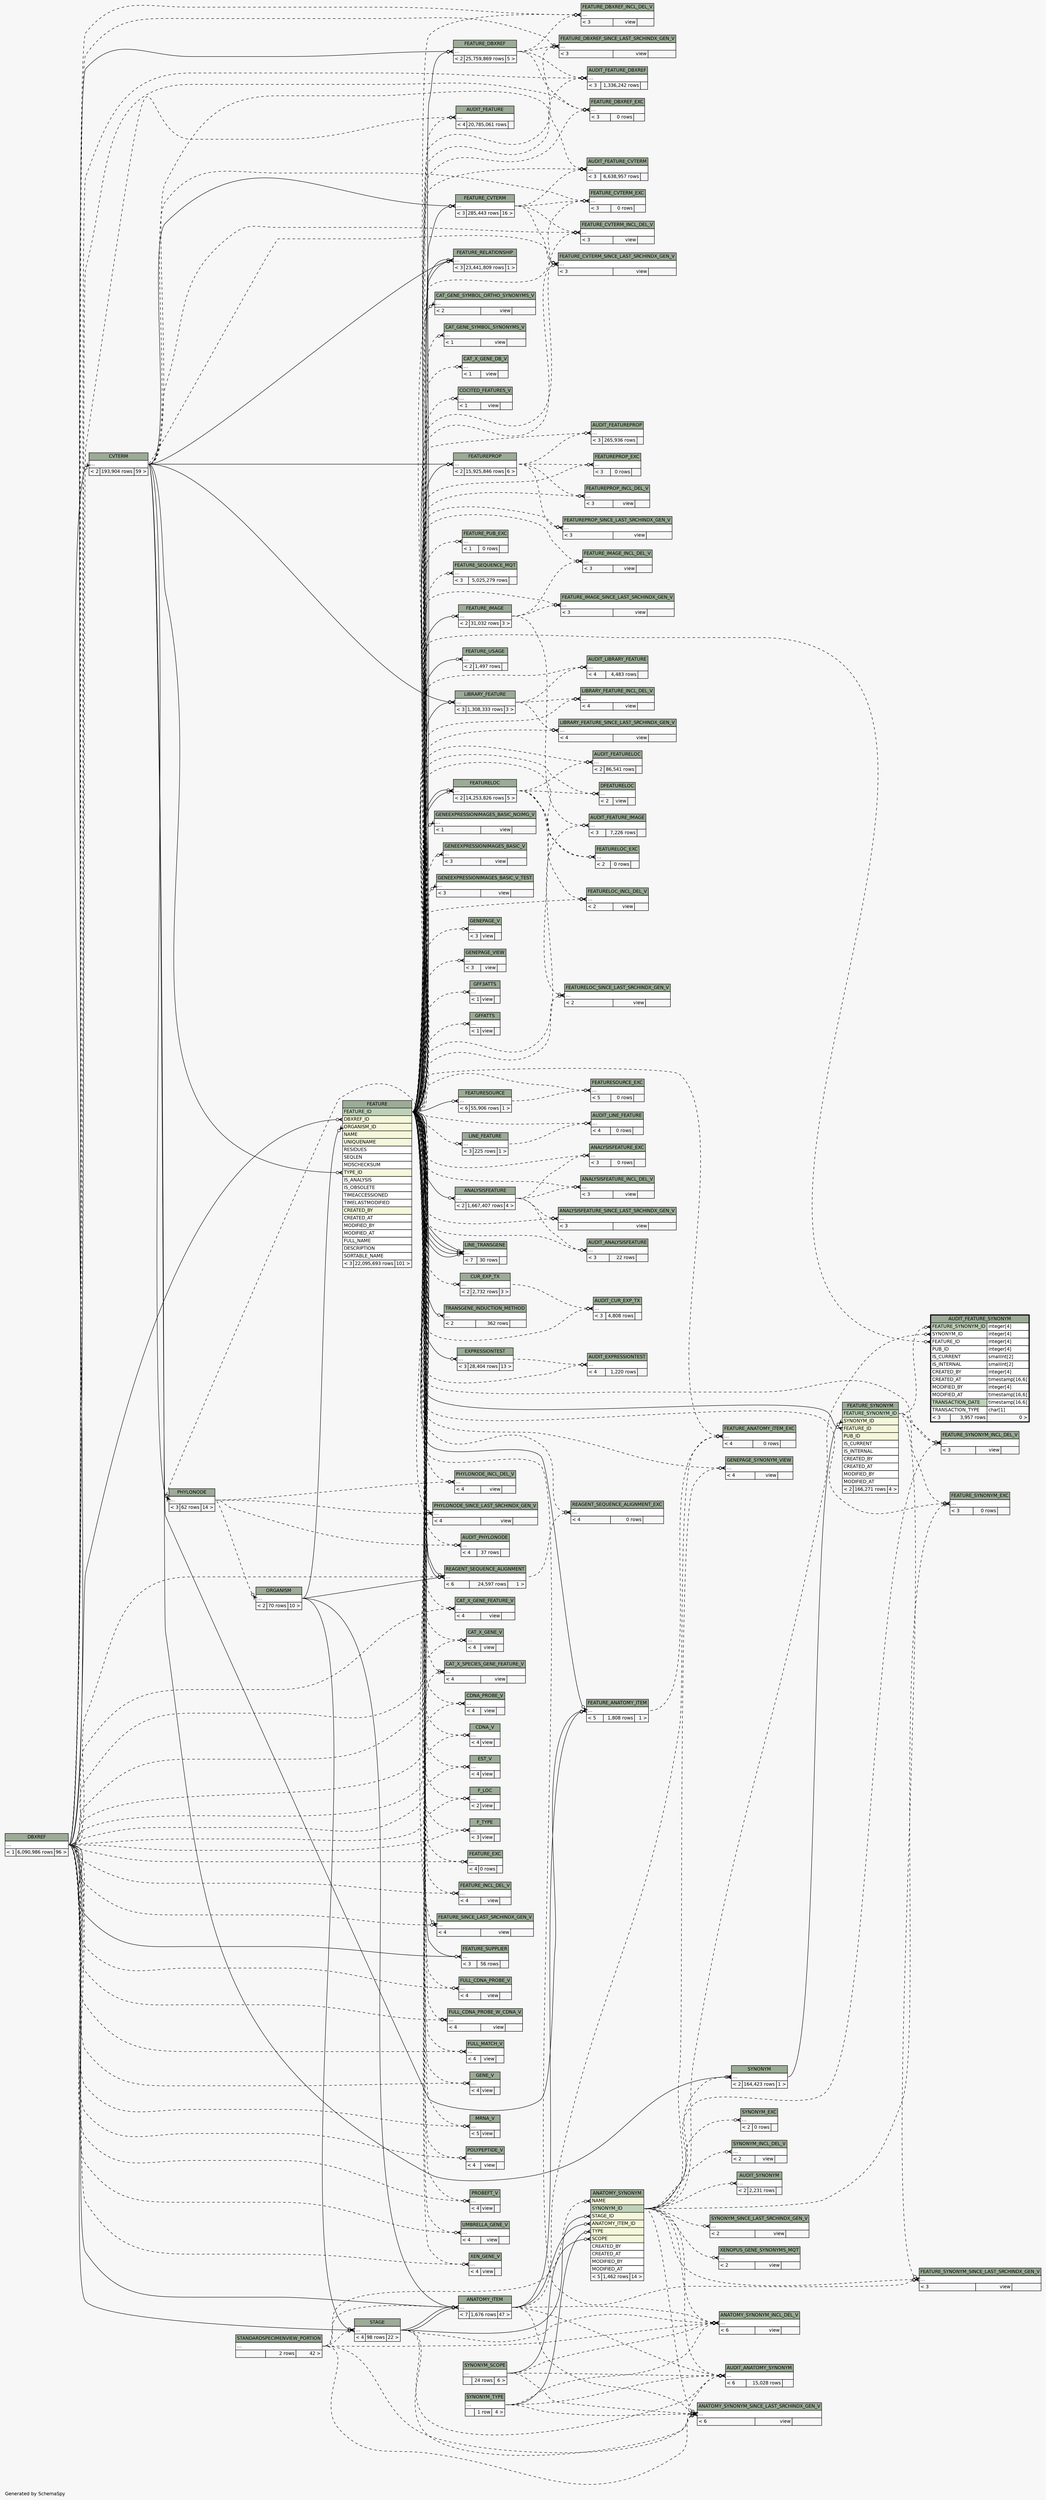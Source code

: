 // dot 2.38.0 on Windows 10 10.0
// SchemaSpy rev Unknown
digraph "impliedTwoDegreesRelationshipsDiagram" {
  graph [
    rankdir="RL"
    bgcolor="#f7f7f7"
    label="\nGenerated by SchemaSpy"
    labeljust="l"
    nodesep="0.18"
    ranksep="0.46"
    fontname="Helvetica"
    fontsize="11"
  ];
  node [
    fontname="Helvetica"
    fontsize="11"
    shape="plaintext"
  ];
  edge [
    arrowsize="0.8"
  ];
  "ANALYSISFEATURE":"elipses":w -> "FEATURE":"FEATURE_ID":e [arrowhead=none dir=back arrowtail=crowodot];
  "ANALYSISFEATURE_EXC":"elipses":w -> "ANALYSISFEATURE":"elipses":e [arrowhead=none dir=back arrowtail=crowodot style=dashed];
  "ANALYSISFEATURE_EXC":"elipses":w -> "FEATURE":"FEATURE_ID":e [arrowhead=none dir=back arrowtail=crowodot style=dashed];
  "ANALYSISFEATURE_INCL_DEL_V":"elipses":w -> "ANALYSISFEATURE":"elipses":e [arrowhead=none dir=back arrowtail=crowodot style=dashed];
  "ANALYSISFEATURE_INCL_DEL_V":"elipses":w -> "FEATURE":"FEATURE_ID":e [arrowhead=none dir=back arrowtail=crowodot style=dashed];
  "ANALYSISFEATURE_SINCE_LAST_SRCHINDX_GEN_V":"elipses":w -> "ANALYSISFEATURE":"elipses":e [arrowhead=none dir=back arrowtail=crowodot style=dashed];
  "ANALYSISFEATURE_SINCE_LAST_SRCHINDX_GEN_V":"elipses":w -> "FEATURE":"FEATURE_ID":e [arrowhead=none dir=back arrowtail=crowodot style=dashed];
  "ANATOMY_ITEM":"elipses":w -> "DBXREF":"elipses":e [arrowhead=none dir=back arrowtail=crowodot];
  "ANATOMY_ITEM":"elipses":w -> "STAGE":"elipses":e [arrowhead=none dir=back arrowtail=crowodot];
  "ANATOMY_ITEM":"elipses":w -> "STANDARDSPECIMENVIEW_PORTION":"elipses":e [arrowhead=none dir=back arrowtail=crowodot style=dashed];
  "ANATOMY_ITEM":"elipses":w -> "ORGANISM":"elipses":e [arrowhead=none dir=back arrowtail=crowodot];
  "ANATOMY_ITEM":"elipses":w -> "STAGE":"elipses":e [arrowhead=none dir=back arrowtail=crowodot];
  "ANATOMY_SYNONYM":"ANATOMY_ITEM_ID":w -> "ANATOMY_ITEM":"elipses":e [arrowhead=none dir=back arrowtail=crowodot];
  "ANATOMY_SYNONYM":"NAME":w -> "STANDARDSPECIMENVIEW_PORTION":"elipses":e [arrowhead=none dir=back arrowtail=crowodot style=dashed];
  "ANATOMY_SYNONYM":"SCOPE":w -> "SYNONYM_SCOPE":"elipses":e [arrowhead=none dir=back arrowtail=crowodot];
  "ANATOMY_SYNONYM":"STAGE_ID":w -> "STAGE":"elipses":e [arrowhead=none dir=back arrowtail=crowodot];
  "ANATOMY_SYNONYM":"TYPE":w -> "SYNONYM_TYPE":"elipses":e [arrowhead=none dir=back arrowtail=crowodot];
  "ANATOMY_SYNONYM_INCL_DEL_V":"elipses":w -> "ANATOMY_ITEM":"elipses":e [arrowhead=none dir=back arrowtail=crowodot style=dashed];
  "ANATOMY_SYNONYM_INCL_DEL_V":"elipses":w -> "STANDARDSPECIMENVIEW_PORTION":"elipses":e [arrowhead=none dir=back arrowtail=crowodot style=dashed];
  "ANATOMY_SYNONYM_INCL_DEL_V":"elipses":w -> "SYNONYM_SCOPE":"elipses":e [arrowhead=none dir=back arrowtail=crowodot style=dashed];
  "ANATOMY_SYNONYM_INCL_DEL_V":"elipses":w -> "STAGE":"elipses":e [arrowhead=none dir=back arrowtail=crowodot style=dashed];
  "ANATOMY_SYNONYM_INCL_DEL_V":"elipses":w -> "ANATOMY_SYNONYM":"SYNONYM_ID":e [arrowhead=none dir=back arrowtail=crowodot style=dashed];
  "ANATOMY_SYNONYM_INCL_DEL_V":"elipses":w -> "SYNONYM_TYPE":"elipses":e [arrowhead=none dir=back arrowtail=crowodot style=dashed];
  "ANATOMY_SYNONYM_SINCE_LAST_SRCHINDX_GEN_V":"elipses":w -> "ANATOMY_ITEM":"elipses":e [arrowhead=none dir=back arrowtail=crowodot style=dashed];
  "ANATOMY_SYNONYM_SINCE_LAST_SRCHINDX_GEN_V":"elipses":w -> "STANDARDSPECIMENVIEW_PORTION":"elipses":e [arrowhead=none dir=back arrowtail=crowodot style=dashed];
  "ANATOMY_SYNONYM_SINCE_LAST_SRCHINDX_GEN_V":"elipses":w -> "SYNONYM_SCOPE":"elipses":e [arrowhead=none dir=back arrowtail=crowodot style=dashed];
  "ANATOMY_SYNONYM_SINCE_LAST_SRCHINDX_GEN_V":"elipses":w -> "STAGE":"elipses":e [arrowhead=none dir=back arrowtail=crowodot style=dashed];
  "ANATOMY_SYNONYM_SINCE_LAST_SRCHINDX_GEN_V":"elipses":w -> "ANATOMY_SYNONYM":"SYNONYM_ID":e [arrowhead=none dir=back arrowtail=crowodot style=dashed];
  "ANATOMY_SYNONYM_SINCE_LAST_SRCHINDX_GEN_V":"elipses":w -> "SYNONYM_TYPE":"elipses":e [arrowhead=none dir=back arrowtail=crowodot style=dashed];
  "AUDIT_ANALYSISFEATURE":"elipses":w -> "ANALYSISFEATURE":"elipses":e [arrowhead=none dir=back arrowtail=crowodot style=dashed];
  "AUDIT_ANALYSISFEATURE":"elipses":w -> "FEATURE":"FEATURE_ID":e [arrowhead=none dir=back arrowtail=crowodot style=dashed];
  "AUDIT_ANATOMY_SYNONYM":"elipses":w -> "ANATOMY_ITEM":"elipses":e [arrowhead=none dir=back arrowtail=crowodot style=dashed];
  "AUDIT_ANATOMY_SYNONYM":"elipses":w -> "STANDARDSPECIMENVIEW_PORTION":"elipses":e [arrowhead=none dir=back arrowtail=crowodot style=dashed];
  "AUDIT_ANATOMY_SYNONYM":"elipses":w -> "SYNONYM_SCOPE":"elipses":e [arrowhead=none dir=back arrowtail=crowodot style=dashed];
  "AUDIT_ANATOMY_SYNONYM":"elipses":w -> "STAGE":"elipses":e [arrowhead=none dir=back arrowtail=crowodot style=dashed];
  "AUDIT_ANATOMY_SYNONYM":"elipses":w -> "ANATOMY_SYNONYM":"SYNONYM_ID":e [arrowhead=none dir=back arrowtail=crowodot style=dashed];
  "AUDIT_ANATOMY_SYNONYM":"elipses":w -> "SYNONYM_TYPE":"elipses":e [arrowhead=none dir=back arrowtail=crowodot style=dashed];
  "AUDIT_CUR_EXP_TX":"elipses":w -> "CUR_EXP_TX":"elipses":e [arrowhead=none dir=back arrowtail=crowodot style=dashed];
  "AUDIT_CUR_EXP_TX":"elipses":w -> "FEATURE":"FEATURE_ID":e [arrowhead=none dir=back arrowtail=crowodot style=dashed];
  "AUDIT_EXPRESSIONTEST":"elipses":w -> "EXPRESSIONTEST":"elipses":e [arrowhead=none dir=back arrowtail=crowodot style=dashed];
  "AUDIT_EXPRESSIONTEST":"elipses":w -> "FEATURE":"FEATURE_ID":e [arrowhead=none dir=back arrowtail=crowodot style=dashed];
  "AUDIT_FEATURE":"elipses":w -> "DBXREF":"elipses":e [arrowhead=none dir=back arrowtail=crowodot style=dashed];
  "AUDIT_FEATURE":"elipses":w -> "FEATURE":"FEATURE_ID":e [arrowhead=none dir=back arrowtail=crowodot style=dashed];
  "AUDIT_FEATURE_CVTERM":"elipses":w -> "CVTERM":"elipses":e [arrowhead=none dir=back arrowtail=crowodot style=dashed];
  "AUDIT_FEATURE_CVTERM":"elipses":w -> "FEATURE_CVTERM":"elipses":e [arrowhead=none dir=back arrowtail=crowodot style=dashed];
  "AUDIT_FEATURE_CVTERM":"elipses":w -> "FEATURE":"FEATURE_ID":e [arrowhead=none dir=back arrowtail=crowodot style=dashed];
  "AUDIT_FEATURE_DBXREF":"elipses":w -> "DBXREF":"elipses":e [arrowhead=none dir=back arrowtail=crowodot style=dashed];
  "AUDIT_FEATURE_DBXREF":"elipses":w -> "FEATURE_DBXREF":"elipses":e [arrowhead=none dir=back arrowtail=crowodot style=dashed];
  "AUDIT_FEATURE_DBXREF":"elipses":w -> "FEATURE":"FEATURE_ID":e [arrowhead=none dir=back arrowtail=crowodot style=dashed];
  "AUDIT_FEATURE_IMAGE":"elipses":w -> "FEATURE":"FEATURE_ID":e [arrowhead=none dir=back arrowtail=crowodot style=dashed];
  "AUDIT_FEATURE_IMAGE":"elipses":w -> "FEATURE_IMAGE":"elipses":e [arrowhead=none dir=back arrowtail=crowodot style=dashed];
  "AUDIT_FEATURE_SYNONYM":"FEATURE_ID":w -> "FEATURE":"FEATURE_ID":e [arrowhead=none dir=back arrowtail=crowodot style=dashed];
  "AUDIT_FEATURE_SYNONYM":"FEATURE_SYNONYM_ID":w -> "FEATURE_SYNONYM":"FEATURE_SYNONYM_ID":e [arrowhead=none dir=back arrowtail=crowodot style=dashed];
  "AUDIT_FEATURE_SYNONYM":"SYNONYM_ID":w -> "ANATOMY_SYNONYM":"SYNONYM_ID":e [arrowhead=none dir=back arrowtail=crowodot style=dashed];
  "AUDIT_FEATURELOC":"elipses":w -> "FEATURE":"FEATURE_ID":e [arrowhead=none dir=back arrowtail=crowodot style=dashed];
  "AUDIT_FEATURELOC":"elipses":w -> "FEATURELOC":"elipses":e [arrowhead=none dir=back arrowtail=crowodot style=dashed];
  "AUDIT_FEATUREPROP":"elipses":w -> "FEATURE":"FEATURE_ID":e [arrowhead=none dir=back arrowtail=crowodot style=dashed];
  "AUDIT_FEATUREPROP":"elipses":w -> "FEATUREPROP":"elipses":e [arrowhead=none dir=back arrowtail=crowodot style=dashed];
  "AUDIT_LIBRARY_FEATURE":"elipses":w -> "FEATURE":"FEATURE_ID":e [arrowhead=none dir=back arrowtail=crowodot style=dashed];
  "AUDIT_LIBRARY_FEATURE":"elipses":w -> "LIBRARY_FEATURE":"elipses":e [arrowhead=none dir=back arrowtail=crowodot style=dashed];
  "AUDIT_LINE_FEATURE":"elipses":w -> "FEATURE":"FEATURE_ID":e [arrowhead=none dir=back arrowtail=crowodot style=dashed];
  "AUDIT_LINE_FEATURE":"elipses":w -> "LINE_FEATURE":"elipses":e [arrowhead=none dir=back arrowtail=crowodot style=dashed];
  "AUDIT_PHYLONODE":"elipses":w -> "FEATURE":"FEATURE_ID":e [arrowhead=none dir=back arrowtail=crowodot style=dashed];
  "AUDIT_PHYLONODE":"elipses":w -> "PHYLONODE":"elipses":e [arrowhead=none dir=back arrowtail=crowodot style=dashed];
  "AUDIT_SYNONYM":"elipses":w -> "ANATOMY_SYNONYM":"SYNONYM_ID":e [arrowhead=none dir=back arrowtail=crowodot style=dashed];
  "CAT_GENE_SYMBOL_ORTHO_SYNONYMS_V":"elipses":w -> "FEATURE":"FEATURE_ID":e [arrowhead=none dir=back arrowtail=crowodot style=dashed];
  "CAT_GENE_SYMBOL_SYNONYMS_V":"elipses":w -> "FEATURE":"FEATURE_ID":e [arrowhead=none dir=back arrowtail=crowodot style=dashed];
  "CAT_X_GENE_DB_V":"elipses":w -> "FEATURE":"FEATURE_ID":e [arrowhead=none dir=back arrowtail=crowodot style=dashed];
  "CAT_X_GENE_FEATURE_V":"elipses":w -> "DBXREF":"elipses":e [arrowhead=none dir=back arrowtail=crowodot style=dashed];
  "CAT_X_GENE_FEATURE_V":"elipses":w -> "FEATURE":"FEATURE_ID":e [arrowhead=none dir=back arrowtail=crowodot style=dashed];
  "CAT_X_GENE_V":"elipses":w -> "DBXREF":"elipses":e [arrowhead=none dir=back arrowtail=crowodot style=dashed];
  "CAT_X_GENE_V":"elipses":w -> "FEATURE":"FEATURE_ID":e [arrowhead=none dir=back arrowtail=crowodot style=dashed];
  "CAT_X_SPECIES_GENE_FEATURE_V":"elipses":w -> "DBXREF":"elipses":e [arrowhead=none dir=back arrowtail=crowodot style=dashed];
  "CAT_X_SPECIES_GENE_FEATURE_V":"elipses":w -> "FEATURE":"FEATURE_ID":e [arrowhead=none dir=back arrowtail=crowodot style=dashed];
  "CDNA_PROBE_V":"elipses":w -> "DBXREF":"elipses":e [arrowhead=none dir=back arrowtail=crowodot style=dashed];
  "CDNA_PROBE_V":"elipses":w -> "FEATURE":"FEATURE_ID":e [arrowhead=none dir=back arrowtail=crowodot style=dashed];
  "CDNA_V":"elipses":w -> "DBXREF":"elipses":e [arrowhead=none dir=back arrowtail=crowodot style=dashed];
  "CDNA_V":"elipses":w -> "FEATURE":"FEATURE_ID":e [arrowhead=none dir=back arrowtail=crowodot style=dashed];
  "COCITED_FEATURES_V":"elipses":w -> "FEATURE":"FEATURE_ID":e [arrowhead=none dir=back arrowtail=crowodot style=dashed];
  "CUR_EXP_TX":"elipses":w -> "FEATURE":"FEATURE_ID":e [arrowhead=none dir=back arrowtail=crowodot style=dashed];
  "CVTERM":"elipses":w -> "DBXREF":"elipses":e [arrowhead=none dir=back arrowtail=crowodot];
  "DFEATURELOC":"elipses":w -> "FEATURE":"FEATURE_ID":e [arrowhead=none dir=back arrowtail=crowodot style=dashed];
  "DFEATURELOC":"elipses":w -> "FEATURELOC":"elipses":e [arrowhead=none dir=back arrowtail=crowodot style=dashed];
  "EST_V":"elipses":w -> "DBXREF":"elipses":e [arrowhead=none dir=back arrowtail=crowodot style=dashed];
  "EST_V":"elipses":w -> "FEATURE":"FEATURE_ID":e [arrowhead=none dir=back arrowtail=crowodot style=dashed];
  "EXPRESSIONTEST":"elipses":w -> "FEATURE":"FEATURE_ID":e [arrowhead=none dir=back arrowtail=crowodot];
  "F_LOC":"elipses":w -> "DBXREF":"elipses":e [arrowhead=none dir=back arrowtail=crowodot style=dashed];
  "F_LOC":"elipses":w -> "FEATURE":"FEATURE_ID":e [arrowhead=none dir=back arrowtail=crowodot style=dashed];
  "F_TYPE":"elipses":w -> "DBXREF":"elipses":e [arrowhead=none dir=back arrowtail=crowodot style=dashed];
  "F_TYPE":"elipses":w -> "FEATURE":"FEATURE_ID":e [arrowhead=none dir=back arrowtail=crowodot style=dashed];
  "FEATURE":"DBXREF_ID":w -> "DBXREF":"elipses":e [arrowhead=none dir=back arrowtail=crowodot];
  "FEATURE":"ORGANISM_ID":w -> "ORGANISM":"elipses":e [arrowhead=none dir=back arrowtail=crowodot];
  "FEATURE":"TYPE_ID":w -> "CVTERM":"elipses":e [arrowhead=none dir=back arrowtail=crowodot];
  "FEATURE_ANATOMY_ITEM":"elipses":w -> "ANATOMY_ITEM":"elipses":e [arrowhead=none dir=back arrowtail=crowodot];
  "FEATURE_ANATOMY_ITEM":"elipses":w -> "FEATURE":"FEATURE_ID":e [arrowhead=none dir=back arrowtail=crowodot];
  "FEATURE_ANATOMY_ITEM":"elipses":w -> "CVTERM":"elipses":e [arrowhead=none dir=back arrowtail=crowodot];
  "FEATURE_ANATOMY_ITEM_EXC":"elipses":w -> "ANATOMY_ITEM":"elipses":e [arrowhead=none dir=back arrowtail=crowodot style=dashed];
  "FEATURE_ANATOMY_ITEM_EXC":"elipses":w -> "FEATURE_ANATOMY_ITEM":"elipses":e [arrowhead=none dir=back arrowtail=crowodot style=dashed];
  "FEATURE_ANATOMY_ITEM_EXC":"elipses":w -> "FEATURE":"FEATURE_ID":e [arrowhead=none dir=back arrowtail=crowodot style=dashed];
  "FEATURE_CVTERM":"elipses":w -> "CVTERM":"elipses":e [arrowhead=none dir=back arrowtail=crowodot];
  "FEATURE_CVTERM":"elipses":w -> "FEATURE":"FEATURE_ID":e [arrowhead=none dir=back arrowtail=crowodot];
  "FEATURE_CVTERM_EXC":"elipses":w -> "CVTERM":"elipses":e [arrowhead=none dir=back arrowtail=crowodot style=dashed];
  "FEATURE_CVTERM_EXC":"elipses":w -> "FEATURE_CVTERM":"elipses":e [arrowhead=none dir=back arrowtail=crowodot style=dashed];
  "FEATURE_CVTERM_EXC":"elipses":w -> "FEATURE":"FEATURE_ID":e [arrowhead=none dir=back arrowtail=crowodot style=dashed];
  "FEATURE_CVTERM_INCL_DEL_V":"elipses":w -> "CVTERM":"elipses":e [arrowhead=none dir=back arrowtail=crowodot style=dashed];
  "FEATURE_CVTERM_INCL_DEL_V":"elipses":w -> "FEATURE_CVTERM":"elipses":e [arrowhead=none dir=back arrowtail=crowodot style=dashed];
  "FEATURE_CVTERM_INCL_DEL_V":"elipses":w -> "FEATURE":"FEATURE_ID":e [arrowhead=none dir=back arrowtail=crowodot style=dashed];
  "FEATURE_CVTERM_SINCE_LAST_SRCHINDX_GEN_V":"elipses":w -> "CVTERM":"elipses":e [arrowhead=none dir=back arrowtail=crowodot style=dashed];
  "FEATURE_CVTERM_SINCE_LAST_SRCHINDX_GEN_V":"elipses":w -> "FEATURE_CVTERM":"elipses":e [arrowhead=none dir=back arrowtail=crowodot style=dashed];
  "FEATURE_CVTERM_SINCE_LAST_SRCHINDX_GEN_V":"elipses":w -> "FEATURE":"FEATURE_ID":e [arrowhead=none dir=back arrowtail=crowodot style=dashed];
  "FEATURE_DBXREF":"elipses":w -> "DBXREF":"elipses":e [arrowhead=none dir=back arrowtail=crowodot];
  "FEATURE_DBXREF":"elipses":w -> "FEATURE":"FEATURE_ID":e [arrowhead=none dir=back arrowtail=crowodot];
  "FEATURE_DBXREF_EXC":"elipses":w -> "DBXREF":"elipses":e [arrowhead=none dir=back arrowtail=crowodot style=dashed];
  "FEATURE_DBXREF_EXC":"elipses":w -> "FEATURE_DBXREF":"elipses":e [arrowhead=none dir=back arrowtail=crowodot style=dashed];
  "FEATURE_DBXREF_EXC":"elipses":w -> "FEATURE":"FEATURE_ID":e [arrowhead=none dir=back arrowtail=crowodot style=dashed];
  "FEATURE_DBXREF_INCL_DEL_V":"elipses":w -> "DBXREF":"elipses":e [arrowhead=none dir=back arrowtail=crowodot style=dashed];
  "FEATURE_DBXREF_INCL_DEL_V":"elipses":w -> "FEATURE_DBXREF":"elipses":e [arrowhead=none dir=back arrowtail=crowodot style=dashed];
  "FEATURE_DBXREF_INCL_DEL_V":"elipses":w -> "FEATURE":"FEATURE_ID":e [arrowhead=none dir=back arrowtail=crowodot style=dashed];
  "FEATURE_DBXREF_SINCE_LAST_SRCHINDX_GEN_V":"elipses":w -> "DBXREF":"elipses":e [arrowhead=none dir=back arrowtail=crowodot style=dashed];
  "FEATURE_DBXREF_SINCE_LAST_SRCHINDX_GEN_V":"elipses":w -> "FEATURE_DBXREF":"elipses":e [arrowhead=none dir=back arrowtail=crowodot style=dashed];
  "FEATURE_DBXREF_SINCE_LAST_SRCHINDX_GEN_V":"elipses":w -> "FEATURE":"FEATURE_ID":e [arrowhead=none dir=back arrowtail=crowodot style=dashed];
  "FEATURE_EXC":"elipses":w -> "DBXREF":"elipses":e [arrowhead=none dir=back arrowtail=crowodot style=dashed];
  "FEATURE_EXC":"elipses":w -> "FEATURE":"FEATURE_ID":e [arrowhead=none dir=back arrowtail=crowodot style=dashed];
  "FEATURE_IMAGE":"elipses":w -> "FEATURE":"FEATURE_ID":e [arrowhead=none dir=back arrowtail=crowodot];
  "FEATURE_IMAGE_INCL_DEL_V":"elipses":w -> "FEATURE":"FEATURE_ID":e [arrowhead=none dir=back arrowtail=crowodot style=dashed];
  "FEATURE_IMAGE_INCL_DEL_V":"elipses":w -> "FEATURE_IMAGE":"elipses":e [arrowhead=none dir=back arrowtail=crowodot style=dashed];
  "FEATURE_IMAGE_SINCE_LAST_SRCHINDX_GEN_V":"elipses":w -> "FEATURE":"FEATURE_ID":e [arrowhead=none dir=back arrowtail=crowodot style=dashed];
  "FEATURE_IMAGE_SINCE_LAST_SRCHINDX_GEN_V":"elipses":w -> "FEATURE_IMAGE":"elipses":e [arrowhead=none dir=back arrowtail=crowodot style=dashed];
  "FEATURE_INCL_DEL_V":"elipses":w -> "DBXREF":"elipses":e [arrowhead=none dir=back arrowtail=crowodot style=dashed];
  "FEATURE_INCL_DEL_V":"elipses":w -> "FEATURE":"FEATURE_ID":e [arrowhead=none dir=back arrowtail=crowodot style=dashed];
  "FEATURE_PUB_EXC":"elipses":w -> "FEATURE":"FEATURE_ID":e [arrowhead=none dir=back arrowtail=crowodot style=dashed];
  "FEATURE_RELATIONSHIP":"elipses":w -> "FEATURE":"FEATURE_ID":e [arrowhead=none dir=back arrowtail=crowodot];
  "FEATURE_RELATIONSHIP":"elipses":w -> "FEATURE":"FEATURE_ID":e [arrowhead=none dir=back arrowtail=crowodot];
  "FEATURE_RELATIONSHIP":"elipses":w -> "CVTERM":"elipses":e [arrowhead=none dir=back arrowtail=crowodot];
  "FEATURE_SEQUENCE_MQT":"elipses":w -> "FEATURE":"FEATURE_ID":e [arrowhead=none dir=back arrowtail=crowodot style=dashed];
  "FEATURE_SINCE_LAST_SRCHINDX_GEN_V":"elipses":w -> "DBXREF":"elipses":e [arrowhead=none dir=back arrowtail=crowodot style=dashed];
  "FEATURE_SINCE_LAST_SRCHINDX_GEN_V":"elipses":w -> "FEATURE":"FEATURE_ID":e [arrowhead=none dir=back arrowtail=crowodot style=dashed];
  "FEATURE_SUPPLIER":"elipses":w -> "DBXREF":"elipses":e [arrowhead=none dir=back arrowtail=crowodot];
  "FEATURE_SUPPLIER":"elipses":w -> "FEATURE":"FEATURE_ID":e [arrowhead=none dir=back arrowtail=crowodot];
  "FEATURE_SYNONYM":"FEATURE_ID":w -> "FEATURE":"FEATURE_ID":e [arrowhead=none dir=back arrowtail=crowodot];
  "FEATURE_SYNONYM":"SYNONYM_ID":w -> "SYNONYM":"elipses":e [arrowhead=none dir=back arrowtail=crowodot];
  "FEATURE_SYNONYM_EXC":"elipses":w -> "FEATURE":"FEATURE_ID":e [arrowhead=none dir=back arrowtail=crowodot style=dashed];
  "FEATURE_SYNONYM_EXC":"elipses":w -> "FEATURE_SYNONYM":"FEATURE_SYNONYM_ID":e [arrowhead=none dir=back arrowtail=crowodot style=dashed];
  "FEATURE_SYNONYM_EXC":"elipses":w -> "ANATOMY_SYNONYM":"SYNONYM_ID":e [arrowhead=none dir=back arrowtail=crowodot style=dashed];
  "FEATURE_SYNONYM_INCL_DEL_V":"elipses":w -> "FEATURE":"FEATURE_ID":e [arrowhead=none dir=back arrowtail=crowodot style=dashed];
  "FEATURE_SYNONYM_INCL_DEL_V":"elipses":w -> "FEATURE_SYNONYM":"FEATURE_SYNONYM_ID":e [arrowhead=none dir=back arrowtail=crowodot style=dashed];
  "FEATURE_SYNONYM_INCL_DEL_V":"elipses":w -> "ANATOMY_SYNONYM":"SYNONYM_ID":e [arrowhead=none dir=back arrowtail=crowodot style=dashed];
  "FEATURE_SYNONYM_SINCE_LAST_SRCHINDX_GEN_V":"elipses":w -> "FEATURE":"FEATURE_ID":e [arrowhead=none dir=back arrowtail=crowodot style=dashed];
  "FEATURE_SYNONYM_SINCE_LAST_SRCHINDX_GEN_V":"elipses":w -> "FEATURE_SYNONYM":"FEATURE_SYNONYM_ID":e [arrowhead=none dir=back arrowtail=crowodot style=dashed];
  "FEATURE_SYNONYM_SINCE_LAST_SRCHINDX_GEN_V":"elipses":w -> "ANATOMY_SYNONYM":"SYNONYM_ID":e [arrowhead=none dir=back arrowtail=crowodot style=dashed];
  "FEATURE_USAGE":"elipses":w -> "FEATURE":"FEATURE_ID":e [arrowhead=none dir=back arrowtail=crowodot];
  "FEATURELOC":"elipses":w -> "FEATURE":"FEATURE_ID":e [arrowhead=none dir=back arrowtail=crowodot];
  "FEATURELOC":"elipses":w -> "FEATURE":"FEATURE_ID":e [arrowhead=none dir=back arrowtail=crowodot];
  "FEATURELOC_EXC":"elipses":w -> "FEATURE":"FEATURE_ID":e [arrowhead=none dir=back arrowtail=crowodot style=dashed];
  "FEATURELOC_EXC":"elipses":w -> "FEATURELOC":"elipses":e [arrowhead=none dir=back arrowtail=crowodot style=dashed];
  "FEATURELOC_INCL_DEL_V":"elipses":w -> "FEATURE":"FEATURE_ID":e [arrowhead=none dir=back arrowtail=crowodot style=dashed];
  "FEATURELOC_INCL_DEL_V":"elipses":w -> "FEATURELOC":"elipses":e [arrowhead=none dir=back arrowtail=crowodot style=dashed];
  "FEATURELOC_SINCE_LAST_SRCHINDX_GEN_V":"elipses":w -> "FEATURE":"FEATURE_ID":e [arrowhead=none dir=back arrowtail=crowodot style=dashed];
  "FEATURELOC_SINCE_LAST_SRCHINDX_GEN_V":"elipses":w -> "FEATURELOC":"elipses":e [arrowhead=none dir=back arrowtail=crowodot style=dashed];
  "FEATUREPROP":"elipses":w -> "FEATURE":"FEATURE_ID":e [arrowhead=none dir=back arrowtail=crowodot];
  "FEATUREPROP":"elipses":w -> "CVTERM":"elipses":e [arrowhead=none dir=back arrowtail=crowodot];
  "FEATUREPROP_EXC":"elipses":w -> "FEATURE":"FEATURE_ID":e [arrowhead=none dir=back arrowtail=crowodot style=dashed];
  "FEATUREPROP_EXC":"elipses":w -> "FEATUREPROP":"elipses":e [arrowhead=none dir=back arrowtail=crowodot style=dashed];
  "FEATUREPROP_INCL_DEL_V":"elipses":w -> "FEATURE":"FEATURE_ID":e [arrowhead=none dir=back arrowtail=crowodot style=dashed];
  "FEATUREPROP_INCL_DEL_V":"elipses":w -> "FEATUREPROP":"elipses":e [arrowhead=none dir=back arrowtail=crowodot style=dashed];
  "FEATUREPROP_SINCE_LAST_SRCHINDX_GEN_V":"elipses":w -> "FEATURE":"FEATURE_ID":e [arrowhead=none dir=back arrowtail=crowodot style=dashed];
  "FEATUREPROP_SINCE_LAST_SRCHINDX_GEN_V":"elipses":w -> "FEATUREPROP":"elipses":e [arrowhead=none dir=back arrowtail=crowodot style=dashed];
  "FEATURESOURCE":"elipses":w -> "FEATURE":"FEATURE_ID":e [arrowhead=none dir=back arrowtail=crowodot];
  "FEATURESOURCE_EXC":"elipses":w -> "FEATURE":"FEATURE_ID":e [arrowhead=none dir=back arrowtail=crowodot style=dashed];
  "FEATURESOURCE_EXC":"elipses":w -> "FEATURESOURCE":"elipses":e [arrowhead=none dir=back arrowtail=crowodot style=dashed];
  "FULL_CDNA_PROBE_V":"elipses":w -> "DBXREF":"elipses":e [arrowhead=none dir=back arrowtail=crowodot style=dashed];
  "FULL_CDNA_PROBE_V":"elipses":w -> "FEATURE":"FEATURE_ID":e [arrowhead=none dir=back arrowtail=crowodot style=dashed];
  "FULL_CDNA_PROBE_W_CDNA_V":"elipses":w -> "DBXREF":"elipses":e [arrowhead=none dir=back arrowtail=crowodot style=dashed];
  "FULL_CDNA_PROBE_W_CDNA_V":"elipses":w -> "FEATURE":"FEATURE_ID":e [arrowhead=none dir=back arrowtail=crowodot style=dashed];
  "FULL_MATCH_V":"elipses":w -> "DBXREF":"elipses":e [arrowhead=none dir=back arrowtail=crowodot style=dashed];
  "FULL_MATCH_V":"elipses":w -> "FEATURE":"FEATURE_ID":e [arrowhead=none dir=back arrowtail=crowodot style=dashed];
  "GENE_V":"elipses":w -> "DBXREF":"elipses":e [arrowhead=none dir=back arrowtail=crowodot style=dashed];
  "GENE_V":"elipses":w -> "FEATURE":"FEATURE_ID":e [arrowhead=none dir=back arrowtail=crowodot style=dashed];
  "GENEEXPRESSIONIMAGES_BASIC_NOIMG_V":"elipses":w -> "FEATURE":"FEATURE_ID":e [arrowhead=none dir=back arrowtail=crowodot style=dashed];
  "GENEEXPRESSIONIMAGES_BASIC_V":"elipses":w -> "FEATURE":"FEATURE_ID":e [arrowhead=none dir=back arrowtail=crowodot style=dashed];
  "GENEEXPRESSIONIMAGES_BASIC_V_TEST":"elipses":w -> "FEATURE":"FEATURE_ID":e [arrowhead=none dir=back arrowtail=crowodot style=dashed];
  "GENEPAGE_SYNONYM_VIEW":"elipses":w -> "FEATURE":"FEATURE_ID":e [arrowhead=none dir=back arrowtail=crowodot style=dashed];
  "GENEPAGE_SYNONYM_VIEW":"elipses":w -> "ANATOMY_SYNONYM":"SYNONYM_ID":e [arrowhead=none dir=back arrowtail=crowodot style=dashed];
  "GENEPAGE_V":"elipses":w -> "FEATURE":"FEATURE_ID":e [arrowhead=none dir=back arrowtail=crowodot style=dashed];
  "GENEPAGE_VIEW":"elipses":w -> "FEATURE":"FEATURE_ID":e [arrowhead=none dir=back arrowtail=crowodot style=dashed];
  "GFF3ATTS":"elipses":w -> "FEATURE":"FEATURE_ID":e [arrowhead=none dir=back arrowtail=crowodot style=dashed];
  "GFFATTS":"elipses":w -> "FEATURE":"FEATURE_ID":e [arrowhead=none dir=back arrowtail=crowodot style=dashed];
  "LIBRARY_FEATURE":"elipses":w -> "FEATURE":"FEATURE_ID":e [arrowhead=none dir=back arrowtail=crowodot];
  "LIBRARY_FEATURE":"elipses":w -> "CVTERM":"elipses":e [arrowhead=none dir=back arrowtail=crowodot];
  "LIBRARY_FEATURE_INCL_DEL_V":"elipses":w -> "FEATURE":"FEATURE_ID":e [arrowhead=none dir=back arrowtail=crowodot style=dashed];
  "LIBRARY_FEATURE_INCL_DEL_V":"elipses":w -> "LIBRARY_FEATURE":"elipses":e [arrowhead=none dir=back arrowtail=crowodot style=dashed];
  "LIBRARY_FEATURE_SINCE_LAST_SRCHINDX_GEN_V":"elipses":w -> "FEATURE":"FEATURE_ID":e [arrowhead=none dir=back arrowtail=crowodot style=dashed];
  "LIBRARY_FEATURE_SINCE_LAST_SRCHINDX_GEN_V":"elipses":w -> "LIBRARY_FEATURE":"elipses":e [arrowhead=none dir=back arrowtail=crowodot style=dashed];
  "LINE_FEATURE":"elipses":w -> "FEATURE":"FEATURE_ID":e [arrowhead=none dir=back arrowtail=crowodot style=dashed];
  "LINE_TRANSGENE":"elipses":w -> "FEATURE":"FEATURE_ID":e [arrowhead=none dir=back arrowtail=crowodot];
  "LINE_TRANSGENE":"elipses":w -> "FEATURE":"FEATURE_ID":e [arrowhead=none dir=back arrowtail=crowodot];
  "LINE_TRANSGENE":"elipses":w -> "FEATURE":"FEATURE_ID":e [arrowhead=none dir=back arrowtail=crowodot];
  "LINE_TRANSGENE":"elipses":w -> "FEATURE":"FEATURE_ID":e [arrowhead=none dir=back arrowtail=crowodot];
  "MRNA_V":"elipses":w -> "DBXREF":"elipses":e [arrowhead=none dir=back arrowtail=crowodot style=dashed];
  "MRNA_V":"elipses":w -> "FEATURE":"FEATURE_ID":e [arrowhead=none dir=back arrowtail=crowodot style=dashed];
  "ORGANISM":"elipses":w -> "PHYLONODE":"elipses":e [arrowhead=none dir=back arrowtail=crowodot style=dashed];
  "PHYLONODE":"elipses":w -> "FEATURE":"FEATURE_ID":e [arrowhead=none dir=back arrowtail=crowodot style=dashed];
  "PHYLONODE":"elipses":w -> "CVTERM":"elipses":e [arrowhead=none dir=back arrowtail=crowodot];
  "PHYLONODE_INCL_DEL_V":"elipses":w -> "FEATURE":"FEATURE_ID":e [arrowhead=none dir=back arrowtail=crowodot style=dashed];
  "PHYLONODE_INCL_DEL_V":"elipses":w -> "PHYLONODE":"elipses":e [arrowhead=none dir=back arrowtail=crowodot style=dashed];
  "PHYLONODE_SINCE_LAST_SRCHINDX_GEN_V":"elipses":w -> "FEATURE":"FEATURE_ID":e [arrowhead=none dir=back arrowtail=crowodot style=dashed];
  "PHYLONODE_SINCE_LAST_SRCHINDX_GEN_V":"elipses":w -> "PHYLONODE":"elipses":e [arrowhead=none dir=back arrowtail=crowodot style=dashed];
  "POLYPEPTIDE_V":"elipses":w -> "DBXREF":"elipses":e [arrowhead=none dir=back arrowtail=crowodot style=dashed];
  "POLYPEPTIDE_V":"elipses":w -> "FEATURE":"FEATURE_ID":e [arrowhead=none dir=back arrowtail=crowodot style=dashed];
  "PROBEFT_V":"elipses":w -> "DBXREF":"elipses":e [arrowhead=none dir=back arrowtail=crowodot style=dashed];
  "PROBEFT_V":"elipses":w -> "FEATURE":"FEATURE_ID":e [arrowhead=none dir=back arrowtail=crowodot style=dashed];
  "REAGENT_SEQUENCE_ALIGNMENT":"elipses":w -> "DBXREF":"elipses":e [arrowhead=none dir=back arrowtail=crowodot style=dashed];
  "REAGENT_SEQUENCE_ALIGNMENT":"elipses":w -> "FEATURE":"FEATURE_ID":e [arrowhead=none dir=back arrowtail=crowodot];
  "REAGENT_SEQUENCE_ALIGNMENT":"elipses":w -> "FEATURE":"FEATURE_ID":e [arrowhead=none dir=back arrowtail=crowodot];
  "REAGENT_SEQUENCE_ALIGNMENT":"elipses":w -> "ORGANISM":"elipses":e [arrowhead=none dir=back arrowtail=crowodot];
  "REAGENT_SEQUENCE_ALIGNMENT_EXC":"elipses":w -> "FEATURE":"FEATURE_ID":e [arrowhead=none dir=back arrowtail=crowodot style=dashed];
  "REAGENT_SEQUENCE_ALIGNMENT_EXC":"elipses":w -> "REAGENT_SEQUENCE_ALIGNMENT":"elipses":e [arrowhead=none dir=back arrowtail=crowodot style=dashed];
  "STAGE":"elipses":w -> "DBXREF":"elipses":e [arrowhead=none dir=back arrowtail=crowodot];
  "STAGE":"elipses":w -> "STANDARDSPECIMENVIEW_PORTION":"elipses":e [arrowhead=none dir=back arrowtail=crowodot style=dashed];
  "STAGE":"elipses":w -> "ORGANISM":"elipses":e [arrowhead=none dir=back arrowtail=crowodot];
  "SYNONYM":"elipses":w -> "ANATOMY_SYNONYM":"SYNONYM_ID":e [arrowhead=none dir=back arrowtail=teeodot style=dashed];
  "SYNONYM":"elipses":w -> "CVTERM":"elipses":e [arrowhead=none dir=back arrowtail=crowodot];
  "SYNONYM_EXC":"elipses":w -> "ANATOMY_SYNONYM":"SYNONYM_ID":e [arrowhead=none dir=back arrowtail=crowodot style=dashed];
  "SYNONYM_INCL_DEL_V":"elipses":w -> "ANATOMY_SYNONYM":"SYNONYM_ID":e [arrowhead=none dir=back arrowtail=crowodot style=dashed];
  "SYNONYM_SINCE_LAST_SRCHINDX_GEN_V":"elipses":w -> "ANATOMY_SYNONYM":"SYNONYM_ID":e [arrowhead=none dir=back arrowtail=crowodot style=dashed];
  "TRANSGENE_INDUCTION_METHOD":"elipses":w -> "FEATURE":"FEATURE_ID":e [arrowhead=none dir=back arrowtail=crowodot];
  "UMBRELLA_GENE_V":"elipses":w -> "DBXREF":"elipses":e [arrowhead=none dir=back arrowtail=crowodot style=dashed];
  "UMBRELLA_GENE_V":"elipses":w -> "FEATURE":"FEATURE_ID":e [arrowhead=none dir=back arrowtail=crowodot style=dashed];
  "XEN_GENE_V":"elipses":w -> "DBXREF":"elipses":e [arrowhead=none dir=back arrowtail=crowodot style=dashed];
  "XEN_GENE_V":"elipses":w -> "FEATURE":"FEATURE_ID":e [arrowhead=none dir=back arrowtail=crowodot style=dashed];
  "XENOPUS_GENE_SYNONYMS_MQT":"elipses":w -> "ANATOMY_SYNONYM":"SYNONYM_ID":e [arrowhead=none dir=back arrowtail=crowodot style=dashed];
  "ANALYSISFEATURE" [
    label=<
    <TABLE BORDER="0" CELLBORDER="1" CELLSPACING="0" BGCOLOR="#ffffff">
      <TR><TD COLSPAN="3" BGCOLOR="#9bab96" ALIGN="CENTER">ANALYSISFEATURE</TD></TR>
      <TR><TD PORT="elipses" COLSPAN="3" ALIGN="LEFT">...</TD></TR>
      <TR><TD ALIGN="LEFT" BGCOLOR="#f7f7f7">&lt; 2</TD><TD ALIGN="RIGHT" BGCOLOR="#f7f7f7">1,667,407 rows</TD><TD ALIGN="RIGHT" BGCOLOR="#f7f7f7">4 &gt;</TD></TR>
    </TABLE>>
    URL="ANALYSISFEATURE.html"
    tooltip="ANALYSISFEATURE"
  ];
  "ANALYSISFEATURE_EXC" [
    label=<
    <TABLE BORDER="0" CELLBORDER="1" CELLSPACING="0" BGCOLOR="#ffffff">
      <TR><TD COLSPAN="3" BGCOLOR="#9bab96" ALIGN="CENTER">ANALYSISFEATURE_EXC</TD></TR>
      <TR><TD PORT="elipses" COLSPAN="3" ALIGN="LEFT">...</TD></TR>
      <TR><TD ALIGN="LEFT" BGCOLOR="#f7f7f7">&lt; 3</TD><TD ALIGN="RIGHT" BGCOLOR="#f7f7f7">0 rows</TD><TD ALIGN="RIGHT" BGCOLOR="#f7f7f7">  </TD></TR>
    </TABLE>>
    URL="ANALYSISFEATURE_EXC.html"
    tooltip="ANALYSISFEATURE_EXC"
  ];
  "ANALYSISFEATURE_INCL_DEL_V" [
    label=<
    <TABLE BORDER="0" CELLBORDER="1" CELLSPACING="0" BGCOLOR="#ffffff">
      <TR><TD COLSPAN="3" BGCOLOR="#9bab96" ALIGN="CENTER">ANALYSISFEATURE_INCL_DEL_V</TD></TR>
      <TR><TD PORT="elipses" COLSPAN="3" ALIGN="LEFT">...</TD></TR>
      <TR><TD ALIGN="LEFT" BGCOLOR="#f7f7f7">&lt; 3</TD><TD ALIGN="RIGHT" BGCOLOR="#f7f7f7">view</TD><TD ALIGN="RIGHT" BGCOLOR="#f7f7f7">  </TD></TR>
    </TABLE>>
    URL="ANALYSISFEATURE_INCL_DEL_V.html"
    tooltip="ANALYSISFEATURE_INCL_DEL_V"
  ];
  "ANALYSISFEATURE_SINCE_LAST_SRCHINDX_GEN_V" [
    label=<
    <TABLE BORDER="0" CELLBORDER="1" CELLSPACING="0" BGCOLOR="#ffffff">
      <TR><TD COLSPAN="3" BGCOLOR="#9bab96" ALIGN="CENTER">ANALYSISFEATURE_SINCE_LAST_SRCHINDX_GEN_V</TD></TR>
      <TR><TD PORT="elipses" COLSPAN="3" ALIGN="LEFT">...</TD></TR>
      <TR><TD ALIGN="LEFT" BGCOLOR="#f7f7f7">&lt; 3</TD><TD ALIGN="RIGHT" BGCOLOR="#f7f7f7">view</TD><TD ALIGN="RIGHT" BGCOLOR="#f7f7f7">  </TD></TR>
    </TABLE>>
    URL="ANALYSISFEATURE_SINCE_LAST_SRCHINDX_GEN_V.html"
    tooltip="ANALYSISFEATURE_SINCE_LAST_SRCHINDX_GEN_V"
  ];
  "ANATOMY_ITEM" [
    label=<
    <TABLE BORDER="0" CELLBORDER="1" CELLSPACING="0" BGCOLOR="#ffffff">
      <TR><TD COLSPAN="3" BGCOLOR="#9bab96" ALIGN="CENTER">ANATOMY_ITEM</TD></TR>
      <TR><TD PORT="elipses" COLSPAN="3" ALIGN="LEFT">...</TD></TR>
      <TR><TD ALIGN="LEFT" BGCOLOR="#f7f7f7">&lt; 7</TD><TD ALIGN="RIGHT" BGCOLOR="#f7f7f7">1,676 rows</TD><TD ALIGN="RIGHT" BGCOLOR="#f7f7f7">47 &gt;</TD></TR>
    </TABLE>>
    URL="ANATOMY_ITEM.html"
    tooltip="ANATOMY_ITEM"
  ];
  "ANATOMY_SYNONYM" [
    label=<
    <TABLE BORDER="0" CELLBORDER="1" CELLSPACING="0" BGCOLOR="#ffffff">
      <TR><TD COLSPAN="3" BGCOLOR="#9bab96" ALIGN="CENTER">ANATOMY_SYNONYM</TD></TR>
      <TR><TD PORT="NAME" COLSPAN="3" BGCOLOR="#f4f7da" ALIGN="LEFT">NAME</TD></TR>
      <TR><TD PORT="SYNONYM_ID" COLSPAN="3" BGCOLOR="#bed1b8" ALIGN="LEFT">SYNONYM_ID</TD></TR>
      <TR><TD PORT="STAGE_ID" COLSPAN="3" BGCOLOR="#f4f7da" ALIGN="LEFT">STAGE_ID</TD></TR>
      <TR><TD PORT="ANATOMY_ITEM_ID" COLSPAN="3" BGCOLOR="#f4f7da" ALIGN="LEFT">ANATOMY_ITEM_ID</TD></TR>
      <TR><TD PORT="TYPE" COLSPAN="3" BGCOLOR="#f4f7da" ALIGN="LEFT">TYPE</TD></TR>
      <TR><TD PORT="SCOPE" COLSPAN="3" BGCOLOR="#f4f7da" ALIGN="LEFT">SCOPE</TD></TR>
      <TR><TD PORT="CREATED_BY" COLSPAN="3" ALIGN="LEFT">CREATED_BY</TD></TR>
      <TR><TD PORT="CREATED_AT" COLSPAN="3" ALIGN="LEFT">CREATED_AT</TD></TR>
      <TR><TD PORT="MODIFIED_BY" COLSPAN="3" ALIGN="LEFT">MODIFIED_BY</TD></TR>
      <TR><TD PORT="MODIFIED_AT" COLSPAN="3" ALIGN="LEFT">MODIFIED_AT</TD></TR>
      <TR><TD ALIGN="LEFT" BGCOLOR="#f7f7f7">&lt; 5</TD><TD ALIGN="RIGHT" BGCOLOR="#f7f7f7">1,462 rows</TD><TD ALIGN="RIGHT" BGCOLOR="#f7f7f7">14 &gt;</TD></TR>
    </TABLE>>
    URL="ANATOMY_SYNONYM.html"
    tooltip="ANATOMY_SYNONYM"
  ];
  "ANATOMY_SYNONYM_INCL_DEL_V" [
    label=<
    <TABLE BORDER="0" CELLBORDER="1" CELLSPACING="0" BGCOLOR="#ffffff">
      <TR><TD COLSPAN="3" BGCOLOR="#9bab96" ALIGN="CENTER">ANATOMY_SYNONYM_INCL_DEL_V</TD></TR>
      <TR><TD PORT="elipses" COLSPAN="3" ALIGN="LEFT">...</TD></TR>
      <TR><TD ALIGN="LEFT" BGCOLOR="#f7f7f7">&lt; 6</TD><TD ALIGN="RIGHT" BGCOLOR="#f7f7f7">view</TD><TD ALIGN="RIGHT" BGCOLOR="#f7f7f7">  </TD></TR>
    </TABLE>>
    URL="ANATOMY_SYNONYM_INCL_DEL_V.html"
    tooltip="ANATOMY_SYNONYM_INCL_DEL_V"
  ];
  "ANATOMY_SYNONYM_SINCE_LAST_SRCHINDX_GEN_V" [
    label=<
    <TABLE BORDER="0" CELLBORDER="1" CELLSPACING="0" BGCOLOR="#ffffff">
      <TR><TD COLSPAN="3" BGCOLOR="#9bab96" ALIGN="CENTER">ANATOMY_SYNONYM_SINCE_LAST_SRCHINDX_GEN_V</TD></TR>
      <TR><TD PORT="elipses" COLSPAN="3" ALIGN="LEFT">...</TD></TR>
      <TR><TD ALIGN="LEFT" BGCOLOR="#f7f7f7">&lt; 6</TD><TD ALIGN="RIGHT" BGCOLOR="#f7f7f7">view</TD><TD ALIGN="RIGHT" BGCOLOR="#f7f7f7">  </TD></TR>
    </TABLE>>
    URL="ANATOMY_SYNONYM_SINCE_LAST_SRCHINDX_GEN_V.html"
    tooltip="ANATOMY_SYNONYM_SINCE_LAST_SRCHINDX_GEN_V"
  ];
  "AUDIT_ANALYSISFEATURE" [
    label=<
    <TABLE BORDER="0" CELLBORDER="1" CELLSPACING="0" BGCOLOR="#ffffff">
      <TR><TD COLSPAN="3" BGCOLOR="#9bab96" ALIGN="CENTER">AUDIT_ANALYSISFEATURE</TD></TR>
      <TR><TD PORT="elipses" COLSPAN="3" ALIGN="LEFT">...</TD></TR>
      <TR><TD ALIGN="LEFT" BGCOLOR="#f7f7f7">&lt; 3</TD><TD ALIGN="RIGHT" BGCOLOR="#f7f7f7">22 rows</TD><TD ALIGN="RIGHT" BGCOLOR="#f7f7f7">  </TD></TR>
    </TABLE>>
    URL="AUDIT_ANALYSISFEATURE.html"
    tooltip="AUDIT_ANALYSISFEATURE"
  ];
  "AUDIT_ANATOMY_SYNONYM" [
    label=<
    <TABLE BORDER="0" CELLBORDER="1" CELLSPACING="0" BGCOLOR="#ffffff">
      <TR><TD COLSPAN="3" BGCOLOR="#9bab96" ALIGN="CENTER">AUDIT_ANATOMY_SYNONYM</TD></TR>
      <TR><TD PORT="elipses" COLSPAN="3" ALIGN="LEFT">...</TD></TR>
      <TR><TD ALIGN="LEFT" BGCOLOR="#f7f7f7">&lt; 6</TD><TD ALIGN="RIGHT" BGCOLOR="#f7f7f7">15,028 rows</TD><TD ALIGN="RIGHT" BGCOLOR="#f7f7f7">  </TD></TR>
    </TABLE>>
    URL="AUDIT_ANATOMY_SYNONYM.html"
    tooltip="AUDIT_ANATOMY_SYNONYM"
  ];
  "AUDIT_CUR_EXP_TX" [
    label=<
    <TABLE BORDER="0" CELLBORDER="1" CELLSPACING="0" BGCOLOR="#ffffff">
      <TR><TD COLSPAN="3" BGCOLOR="#9bab96" ALIGN="CENTER">AUDIT_CUR_EXP_TX</TD></TR>
      <TR><TD PORT="elipses" COLSPAN="3" ALIGN="LEFT">...</TD></TR>
      <TR><TD ALIGN="LEFT" BGCOLOR="#f7f7f7">&lt; 3</TD><TD ALIGN="RIGHT" BGCOLOR="#f7f7f7">4,808 rows</TD><TD ALIGN="RIGHT" BGCOLOR="#f7f7f7">  </TD></TR>
    </TABLE>>
    URL="AUDIT_CUR_EXP_TX.html"
    tooltip="AUDIT_CUR_EXP_TX"
  ];
  "AUDIT_EXPRESSIONTEST" [
    label=<
    <TABLE BORDER="0" CELLBORDER="1" CELLSPACING="0" BGCOLOR="#ffffff">
      <TR><TD COLSPAN="3" BGCOLOR="#9bab96" ALIGN="CENTER">AUDIT_EXPRESSIONTEST</TD></TR>
      <TR><TD PORT="elipses" COLSPAN="3" ALIGN="LEFT">...</TD></TR>
      <TR><TD ALIGN="LEFT" BGCOLOR="#f7f7f7">&lt; 4</TD><TD ALIGN="RIGHT" BGCOLOR="#f7f7f7">1,220 rows</TD><TD ALIGN="RIGHT" BGCOLOR="#f7f7f7">  </TD></TR>
    </TABLE>>
    URL="AUDIT_EXPRESSIONTEST.html"
    tooltip="AUDIT_EXPRESSIONTEST"
  ];
  "AUDIT_FEATURE" [
    label=<
    <TABLE BORDER="0" CELLBORDER="1" CELLSPACING="0" BGCOLOR="#ffffff">
      <TR><TD COLSPAN="3" BGCOLOR="#9bab96" ALIGN="CENTER">AUDIT_FEATURE</TD></TR>
      <TR><TD PORT="elipses" COLSPAN="3" ALIGN="LEFT">...</TD></TR>
      <TR><TD ALIGN="LEFT" BGCOLOR="#f7f7f7">&lt; 4</TD><TD ALIGN="RIGHT" BGCOLOR="#f7f7f7">20,785,061 rows</TD><TD ALIGN="RIGHT" BGCOLOR="#f7f7f7">  </TD></TR>
    </TABLE>>
    URL="AUDIT_FEATURE.html"
    tooltip="AUDIT_FEATURE"
  ];
  "AUDIT_FEATURE_CVTERM" [
    label=<
    <TABLE BORDER="0" CELLBORDER="1" CELLSPACING="0" BGCOLOR="#ffffff">
      <TR><TD COLSPAN="3" BGCOLOR="#9bab96" ALIGN="CENTER">AUDIT_FEATURE_CVTERM</TD></TR>
      <TR><TD PORT="elipses" COLSPAN="3" ALIGN="LEFT">...</TD></TR>
      <TR><TD ALIGN="LEFT" BGCOLOR="#f7f7f7">&lt; 3</TD><TD ALIGN="RIGHT" BGCOLOR="#f7f7f7">6,638,957 rows</TD><TD ALIGN="RIGHT" BGCOLOR="#f7f7f7">  </TD></TR>
    </TABLE>>
    URL="AUDIT_FEATURE_CVTERM.html"
    tooltip="AUDIT_FEATURE_CVTERM"
  ];
  "AUDIT_FEATURE_DBXREF" [
    label=<
    <TABLE BORDER="0" CELLBORDER="1" CELLSPACING="0" BGCOLOR="#ffffff">
      <TR><TD COLSPAN="3" BGCOLOR="#9bab96" ALIGN="CENTER">AUDIT_FEATURE_DBXREF</TD></TR>
      <TR><TD PORT="elipses" COLSPAN="3" ALIGN="LEFT">...</TD></TR>
      <TR><TD ALIGN="LEFT" BGCOLOR="#f7f7f7">&lt; 3</TD><TD ALIGN="RIGHT" BGCOLOR="#f7f7f7">1,336,242 rows</TD><TD ALIGN="RIGHT" BGCOLOR="#f7f7f7">  </TD></TR>
    </TABLE>>
    URL="AUDIT_FEATURE_DBXREF.html"
    tooltip="AUDIT_FEATURE_DBXREF"
  ];
  "AUDIT_FEATURE_IMAGE" [
    label=<
    <TABLE BORDER="0" CELLBORDER="1" CELLSPACING="0" BGCOLOR="#ffffff">
      <TR><TD COLSPAN="3" BGCOLOR="#9bab96" ALIGN="CENTER">AUDIT_FEATURE_IMAGE</TD></TR>
      <TR><TD PORT="elipses" COLSPAN="3" ALIGN="LEFT">...</TD></TR>
      <TR><TD ALIGN="LEFT" BGCOLOR="#f7f7f7">&lt; 3</TD><TD ALIGN="RIGHT" BGCOLOR="#f7f7f7">7,226 rows</TD><TD ALIGN="RIGHT" BGCOLOR="#f7f7f7">  </TD></TR>
    </TABLE>>
    URL="AUDIT_FEATURE_IMAGE.html"
    tooltip="AUDIT_FEATURE_IMAGE"
  ];
  "AUDIT_FEATURE_SYNONYM" [
    label=<
    <TABLE BORDER="2" CELLBORDER="1" CELLSPACING="0" BGCOLOR="#ffffff">
      <TR><TD COLSPAN="3" BGCOLOR="#9bab96" ALIGN="CENTER">AUDIT_FEATURE_SYNONYM</TD></TR>
      <TR><TD PORT="FEATURE_SYNONYM_ID" COLSPAN="2" BGCOLOR="#bed1b8" ALIGN="LEFT">FEATURE_SYNONYM_ID</TD><TD PORT="FEATURE_SYNONYM_ID.type" ALIGN="LEFT">integer[4]</TD></TR>
      <TR><TD PORT="SYNONYM_ID" COLSPAN="2" ALIGN="LEFT">SYNONYM_ID</TD><TD PORT="SYNONYM_ID.type" ALIGN="LEFT">integer[4]</TD></TR>
      <TR><TD PORT="FEATURE_ID" COLSPAN="2" ALIGN="LEFT">FEATURE_ID</TD><TD PORT="FEATURE_ID.type" ALIGN="LEFT">integer[4]</TD></TR>
      <TR><TD PORT="PUB_ID" COLSPAN="2" ALIGN="LEFT">PUB_ID</TD><TD PORT="PUB_ID.type" ALIGN="LEFT">integer[4]</TD></TR>
      <TR><TD PORT="IS_CURRENT" COLSPAN="2" ALIGN="LEFT">IS_CURRENT</TD><TD PORT="IS_CURRENT.type" ALIGN="LEFT">smallint[2]</TD></TR>
      <TR><TD PORT="IS_INTERNAL" COLSPAN="2" ALIGN="LEFT">IS_INTERNAL</TD><TD PORT="IS_INTERNAL.type" ALIGN="LEFT">smallint[2]</TD></TR>
      <TR><TD PORT="CREATED_BY" COLSPAN="2" ALIGN="LEFT">CREATED_BY</TD><TD PORT="CREATED_BY.type" ALIGN="LEFT">integer[4]</TD></TR>
      <TR><TD PORT="CREATED_AT" COLSPAN="2" ALIGN="LEFT">CREATED_AT</TD><TD PORT="CREATED_AT.type" ALIGN="LEFT">timestamp[16,6]</TD></TR>
      <TR><TD PORT="MODIFIED_BY" COLSPAN="2" ALIGN="LEFT">MODIFIED_BY</TD><TD PORT="MODIFIED_BY.type" ALIGN="LEFT">integer[4]</TD></TR>
      <TR><TD PORT="MODIFIED_AT" COLSPAN="2" ALIGN="LEFT">MODIFIED_AT</TD><TD PORT="MODIFIED_AT.type" ALIGN="LEFT">timestamp[16,6]</TD></TR>
      <TR><TD PORT="TRANSACTION_DATE" COLSPAN="2" BGCOLOR="#bed1b8" ALIGN="LEFT">TRANSACTION_DATE</TD><TD PORT="TRANSACTION_DATE.type" ALIGN="LEFT">timestamp[16,6]</TD></TR>
      <TR><TD PORT="TRANSACTION_TYPE" COLSPAN="2" ALIGN="LEFT">TRANSACTION_TYPE</TD><TD PORT="TRANSACTION_TYPE.type" ALIGN="LEFT">char[1]</TD></TR>
      <TR><TD ALIGN="LEFT" BGCOLOR="#f7f7f7">&lt; 3</TD><TD ALIGN="RIGHT" BGCOLOR="#f7f7f7">3,957 rows</TD><TD ALIGN="RIGHT" BGCOLOR="#f7f7f7">0 &gt;</TD></TR>
    </TABLE>>
    URL="AUDIT_FEATURE_SYNONYM.html"
    tooltip="AUDIT_FEATURE_SYNONYM"
  ];
  "AUDIT_FEATURELOC" [
    label=<
    <TABLE BORDER="0" CELLBORDER="1" CELLSPACING="0" BGCOLOR="#ffffff">
      <TR><TD COLSPAN="3" BGCOLOR="#9bab96" ALIGN="CENTER">AUDIT_FEATURELOC</TD></TR>
      <TR><TD PORT="elipses" COLSPAN="3" ALIGN="LEFT">...</TD></TR>
      <TR><TD ALIGN="LEFT" BGCOLOR="#f7f7f7">&lt; 2</TD><TD ALIGN="RIGHT" BGCOLOR="#f7f7f7">86,541 rows</TD><TD ALIGN="RIGHT" BGCOLOR="#f7f7f7">  </TD></TR>
    </TABLE>>
    URL="AUDIT_FEATURELOC.html"
    tooltip="AUDIT_FEATURELOC"
  ];
  "AUDIT_FEATUREPROP" [
    label=<
    <TABLE BORDER="0" CELLBORDER="1" CELLSPACING="0" BGCOLOR="#ffffff">
      <TR><TD COLSPAN="3" BGCOLOR="#9bab96" ALIGN="CENTER">AUDIT_FEATUREPROP</TD></TR>
      <TR><TD PORT="elipses" COLSPAN="3" ALIGN="LEFT">...</TD></TR>
      <TR><TD ALIGN="LEFT" BGCOLOR="#f7f7f7">&lt; 3</TD><TD ALIGN="RIGHT" BGCOLOR="#f7f7f7">265,936 rows</TD><TD ALIGN="RIGHT" BGCOLOR="#f7f7f7">  </TD></TR>
    </TABLE>>
    URL="AUDIT_FEATUREPROP.html"
    tooltip="AUDIT_FEATUREPROP"
  ];
  "AUDIT_LIBRARY_FEATURE" [
    label=<
    <TABLE BORDER="0" CELLBORDER="1" CELLSPACING="0" BGCOLOR="#ffffff">
      <TR><TD COLSPAN="3" BGCOLOR="#9bab96" ALIGN="CENTER">AUDIT_LIBRARY_FEATURE</TD></TR>
      <TR><TD PORT="elipses" COLSPAN="3" ALIGN="LEFT">...</TD></TR>
      <TR><TD ALIGN="LEFT" BGCOLOR="#f7f7f7">&lt; 4</TD><TD ALIGN="RIGHT" BGCOLOR="#f7f7f7">4,483 rows</TD><TD ALIGN="RIGHT" BGCOLOR="#f7f7f7">  </TD></TR>
    </TABLE>>
    URL="AUDIT_LIBRARY_FEATURE.html"
    tooltip="AUDIT_LIBRARY_FEATURE"
  ];
  "AUDIT_LINE_FEATURE" [
    label=<
    <TABLE BORDER="0" CELLBORDER="1" CELLSPACING="0" BGCOLOR="#ffffff">
      <TR><TD COLSPAN="3" BGCOLOR="#9bab96" ALIGN="CENTER">AUDIT_LINE_FEATURE</TD></TR>
      <TR><TD PORT="elipses" COLSPAN="3" ALIGN="LEFT">...</TD></TR>
      <TR><TD ALIGN="LEFT" BGCOLOR="#f7f7f7">&lt; 4</TD><TD ALIGN="RIGHT" BGCOLOR="#f7f7f7">0 rows</TD><TD ALIGN="RIGHT" BGCOLOR="#f7f7f7">  </TD></TR>
    </TABLE>>
    URL="AUDIT_LINE_FEATURE.html"
    tooltip="AUDIT_LINE_FEATURE"
  ];
  "AUDIT_PHYLONODE" [
    label=<
    <TABLE BORDER="0" CELLBORDER="1" CELLSPACING="0" BGCOLOR="#ffffff">
      <TR><TD COLSPAN="3" BGCOLOR="#9bab96" ALIGN="CENTER">AUDIT_PHYLONODE</TD></TR>
      <TR><TD PORT="elipses" COLSPAN="3" ALIGN="LEFT">...</TD></TR>
      <TR><TD ALIGN="LEFT" BGCOLOR="#f7f7f7">&lt; 4</TD><TD ALIGN="RIGHT" BGCOLOR="#f7f7f7">37 rows</TD><TD ALIGN="RIGHT" BGCOLOR="#f7f7f7">  </TD></TR>
    </TABLE>>
    URL="AUDIT_PHYLONODE.html"
    tooltip="AUDIT_PHYLONODE"
  ];
  "AUDIT_SYNONYM" [
    label=<
    <TABLE BORDER="0" CELLBORDER="1" CELLSPACING="0" BGCOLOR="#ffffff">
      <TR><TD COLSPAN="3" BGCOLOR="#9bab96" ALIGN="CENTER">AUDIT_SYNONYM</TD></TR>
      <TR><TD PORT="elipses" COLSPAN="3" ALIGN="LEFT">...</TD></TR>
      <TR><TD ALIGN="LEFT" BGCOLOR="#f7f7f7">&lt; 2</TD><TD ALIGN="RIGHT" BGCOLOR="#f7f7f7">2,231 rows</TD><TD ALIGN="RIGHT" BGCOLOR="#f7f7f7">  </TD></TR>
    </TABLE>>
    URL="AUDIT_SYNONYM.html"
    tooltip="AUDIT_SYNONYM"
  ];
  "CAT_GENE_SYMBOL_ORTHO_SYNONYMS_V" [
    label=<
    <TABLE BORDER="0" CELLBORDER="1" CELLSPACING="0" BGCOLOR="#ffffff">
      <TR><TD COLSPAN="3" BGCOLOR="#9bab96" ALIGN="CENTER">CAT_GENE_SYMBOL_ORTHO_SYNONYMS_V</TD></TR>
      <TR><TD PORT="elipses" COLSPAN="3" ALIGN="LEFT">...</TD></TR>
      <TR><TD ALIGN="LEFT" BGCOLOR="#f7f7f7">&lt; 2</TD><TD ALIGN="RIGHT" BGCOLOR="#f7f7f7">view</TD><TD ALIGN="RIGHT" BGCOLOR="#f7f7f7">  </TD></TR>
    </TABLE>>
    URL="CAT_GENE_SYMBOL_ORTHO_SYNONYMS_V.html"
    tooltip="CAT_GENE_SYMBOL_ORTHO_SYNONYMS_V"
  ];
  "CAT_GENE_SYMBOL_SYNONYMS_V" [
    label=<
    <TABLE BORDER="0" CELLBORDER="1" CELLSPACING="0" BGCOLOR="#ffffff">
      <TR><TD COLSPAN="3" BGCOLOR="#9bab96" ALIGN="CENTER">CAT_GENE_SYMBOL_SYNONYMS_V</TD></TR>
      <TR><TD PORT="elipses" COLSPAN="3" ALIGN="LEFT">...</TD></TR>
      <TR><TD ALIGN="LEFT" BGCOLOR="#f7f7f7">&lt; 1</TD><TD ALIGN="RIGHT" BGCOLOR="#f7f7f7">view</TD><TD ALIGN="RIGHT" BGCOLOR="#f7f7f7">  </TD></TR>
    </TABLE>>
    URL="CAT_GENE_SYMBOL_SYNONYMS_V.html"
    tooltip="CAT_GENE_SYMBOL_SYNONYMS_V"
  ];
  "CAT_X_GENE_DB_V" [
    label=<
    <TABLE BORDER="0" CELLBORDER="1" CELLSPACING="0" BGCOLOR="#ffffff">
      <TR><TD COLSPAN="3" BGCOLOR="#9bab96" ALIGN="CENTER">CAT_X_GENE_DB_V</TD></TR>
      <TR><TD PORT="elipses" COLSPAN="3" ALIGN="LEFT">...</TD></TR>
      <TR><TD ALIGN="LEFT" BGCOLOR="#f7f7f7">&lt; 1</TD><TD ALIGN="RIGHT" BGCOLOR="#f7f7f7">view</TD><TD ALIGN="RIGHT" BGCOLOR="#f7f7f7">  </TD></TR>
    </TABLE>>
    URL="CAT_X_GENE_DB_V.html"
    tooltip="CAT_X_GENE_DB_V"
  ];
  "CAT_X_GENE_FEATURE_V" [
    label=<
    <TABLE BORDER="0" CELLBORDER="1" CELLSPACING="0" BGCOLOR="#ffffff">
      <TR><TD COLSPAN="3" BGCOLOR="#9bab96" ALIGN="CENTER">CAT_X_GENE_FEATURE_V</TD></TR>
      <TR><TD PORT="elipses" COLSPAN="3" ALIGN="LEFT">...</TD></TR>
      <TR><TD ALIGN="LEFT" BGCOLOR="#f7f7f7">&lt; 4</TD><TD ALIGN="RIGHT" BGCOLOR="#f7f7f7">view</TD><TD ALIGN="RIGHT" BGCOLOR="#f7f7f7">  </TD></TR>
    </TABLE>>
    URL="CAT_X_GENE_FEATURE_V.html"
    tooltip="CAT_X_GENE_FEATURE_V"
  ];
  "CAT_X_GENE_V" [
    label=<
    <TABLE BORDER="0" CELLBORDER="1" CELLSPACING="0" BGCOLOR="#ffffff">
      <TR><TD COLSPAN="3" BGCOLOR="#9bab96" ALIGN="CENTER">CAT_X_GENE_V</TD></TR>
      <TR><TD PORT="elipses" COLSPAN="3" ALIGN="LEFT">...</TD></TR>
      <TR><TD ALIGN="LEFT" BGCOLOR="#f7f7f7">&lt; 4</TD><TD ALIGN="RIGHT" BGCOLOR="#f7f7f7">view</TD><TD ALIGN="RIGHT" BGCOLOR="#f7f7f7">  </TD></TR>
    </TABLE>>
    URL="CAT_X_GENE_V.html"
    tooltip="CAT_X_GENE_V"
  ];
  "CAT_X_SPECIES_GENE_FEATURE_V" [
    label=<
    <TABLE BORDER="0" CELLBORDER="1" CELLSPACING="0" BGCOLOR="#ffffff">
      <TR><TD COLSPAN="3" BGCOLOR="#9bab96" ALIGN="CENTER">CAT_X_SPECIES_GENE_FEATURE_V</TD></TR>
      <TR><TD PORT="elipses" COLSPAN="3" ALIGN="LEFT">...</TD></TR>
      <TR><TD ALIGN="LEFT" BGCOLOR="#f7f7f7">&lt; 4</TD><TD ALIGN="RIGHT" BGCOLOR="#f7f7f7">view</TD><TD ALIGN="RIGHT" BGCOLOR="#f7f7f7">  </TD></TR>
    </TABLE>>
    URL="CAT_X_SPECIES_GENE_FEATURE_V.html"
    tooltip="CAT_X_SPECIES_GENE_FEATURE_V"
  ];
  "CDNA_PROBE_V" [
    label=<
    <TABLE BORDER="0" CELLBORDER="1" CELLSPACING="0" BGCOLOR="#ffffff">
      <TR><TD COLSPAN="3" BGCOLOR="#9bab96" ALIGN="CENTER">CDNA_PROBE_V</TD></TR>
      <TR><TD PORT="elipses" COLSPAN="3" ALIGN="LEFT">...</TD></TR>
      <TR><TD ALIGN="LEFT" BGCOLOR="#f7f7f7">&lt; 4</TD><TD ALIGN="RIGHT" BGCOLOR="#f7f7f7">view</TD><TD ALIGN="RIGHT" BGCOLOR="#f7f7f7">  </TD></TR>
    </TABLE>>
    URL="CDNA_PROBE_V.html"
    tooltip="CDNA_PROBE_V"
  ];
  "CDNA_V" [
    label=<
    <TABLE BORDER="0" CELLBORDER="1" CELLSPACING="0" BGCOLOR="#ffffff">
      <TR><TD COLSPAN="3" BGCOLOR="#9bab96" ALIGN="CENTER">CDNA_V</TD></TR>
      <TR><TD PORT="elipses" COLSPAN="3" ALIGN="LEFT">...</TD></TR>
      <TR><TD ALIGN="LEFT" BGCOLOR="#f7f7f7">&lt; 4</TD><TD ALIGN="RIGHT" BGCOLOR="#f7f7f7">view</TD><TD ALIGN="RIGHT" BGCOLOR="#f7f7f7">  </TD></TR>
    </TABLE>>
    URL="CDNA_V.html"
    tooltip="CDNA_V"
  ];
  "COCITED_FEATURES_V" [
    label=<
    <TABLE BORDER="0" CELLBORDER="1" CELLSPACING="0" BGCOLOR="#ffffff">
      <TR><TD COLSPAN="3" BGCOLOR="#9bab96" ALIGN="CENTER">COCITED_FEATURES_V</TD></TR>
      <TR><TD PORT="elipses" COLSPAN="3" ALIGN="LEFT">...</TD></TR>
      <TR><TD ALIGN="LEFT" BGCOLOR="#f7f7f7">&lt; 1</TD><TD ALIGN="RIGHT" BGCOLOR="#f7f7f7">view</TD><TD ALIGN="RIGHT" BGCOLOR="#f7f7f7">  </TD></TR>
    </TABLE>>
    URL="COCITED_FEATURES_V.html"
    tooltip="COCITED_FEATURES_V"
  ];
  "CUR_EXP_TX" [
    label=<
    <TABLE BORDER="0" CELLBORDER="1" CELLSPACING="0" BGCOLOR="#ffffff">
      <TR><TD COLSPAN="3" BGCOLOR="#9bab96" ALIGN="CENTER">CUR_EXP_TX</TD></TR>
      <TR><TD PORT="elipses" COLSPAN="3" ALIGN="LEFT">...</TD></TR>
      <TR><TD ALIGN="LEFT" BGCOLOR="#f7f7f7">&lt; 2</TD><TD ALIGN="RIGHT" BGCOLOR="#f7f7f7">2,732 rows</TD><TD ALIGN="RIGHT" BGCOLOR="#f7f7f7">3 &gt;</TD></TR>
    </TABLE>>
    URL="CUR_EXP_TX.html"
    tooltip="CUR_EXP_TX"
  ];
  "CVTERM" [
    label=<
    <TABLE BORDER="0" CELLBORDER="1" CELLSPACING="0" BGCOLOR="#ffffff">
      <TR><TD COLSPAN="3" BGCOLOR="#9bab96" ALIGN="CENTER">CVTERM</TD></TR>
      <TR><TD PORT="elipses" COLSPAN="3" ALIGN="LEFT">...</TD></TR>
      <TR><TD ALIGN="LEFT" BGCOLOR="#f7f7f7">&lt; 2</TD><TD ALIGN="RIGHT" BGCOLOR="#f7f7f7">193,904 rows</TD><TD ALIGN="RIGHT" BGCOLOR="#f7f7f7">59 &gt;</TD></TR>
    </TABLE>>
    URL="CVTERM.html"
    tooltip="CVTERM"
  ];
  "DBXREF" [
    label=<
    <TABLE BORDER="0" CELLBORDER="1" CELLSPACING="0" BGCOLOR="#ffffff">
      <TR><TD COLSPAN="3" BGCOLOR="#9bab96" ALIGN="CENTER">DBXREF</TD></TR>
      <TR><TD PORT="elipses" COLSPAN="3" ALIGN="LEFT">...</TD></TR>
      <TR><TD ALIGN="LEFT" BGCOLOR="#f7f7f7">&lt; 1</TD><TD ALIGN="RIGHT" BGCOLOR="#f7f7f7">6,090,986 rows</TD><TD ALIGN="RIGHT" BGCOLOR="#f7f7f7">96 &gt;</TD></TR>
    </TABLE>>
    URL="DBXREF.html"
    tooltip="DBXREF"
  ];
  "DFEATURELOC" [
    label=<
    <TABLE BORDER="0" CELLBORDER="1" CELLSPACING="0" BGCOLOR="#ffffff">
      <TR><TD COLSPAN="3" BGCOLOR="#9bab96" ALIGN="CENTER">DFEATURELOC</TD></TR>
      <TR><TD PORT="elipses" COLSPAN="3" ALIGN="LEFT">...</TD></TR>
      <TR><TD ALIGN="LEFT" BGCOLOR="#f7f7f7">&lt; 2</TD><TD ALIGN="RIGHT" BGCOLOR="#f7f7f7">view</TD><TD ALIGN="RIGHT" BGCOLOR="#f7f7f7">  </TD></TR>
    </TABLE>>
    URL="DFEATURELOC.html"
    tooltip="DFEATURELOC"
  ];
  "EST_V" [
    label=<
    <TABLE BORDER="0" CELLBORDER="1" CELLSPACING="0" BGCOLOR="#ffffff">
      <TR><TD COLSPAN="3" BGCOLOR="#9bab96" ALIGN="CENTER">EST_V</TD></TR>
      <TR><TD PORT="elipses" COLSPAN="3" ALIGN="LEFT">...</TD></TR>
      <TR><TD ALIGN="LEFT" BGCOLOR="#f7f7f7">&lt; 4</TD><TD ALIGN="RIGHT" BGCOLOR="#f7f7f7">view</TD><TD ALIGN="RIGHT" BGCOLOR="#f7f7f7">  </TD></TR>
    </TABLE>>
    URL="EST_V.html"
    tooltip="EST_V"
  ];
  "EXPRESSIONTEST" [
    label=<
    <TABLE BORDER="0" CELLBORDER="1" CELLSPACING="0" BGCOLOR="#ffffff">
      <TR><TD COLSPAN="3" BGCOLOR="#9bab96" ALIGN="CENTER">EXPRESSIONTEST</TD></TR>
      <TR><TD PORT="elipses" COLSPAN="3" ALIGN="LEFT">...</TD></TR>
      <TR><TD ALIGN="LEFT" BGCOLOR="#f7f7f7">&lt; 3</TD><TD ALIGN="RIGHT" BGCOLOR="#f7f7f7">28,404 rows</TD><TD ALIGN="RIGHT" BGCOLOR="#f7f7f7">13 &gt;</TD></TR>
    </TABLE>>
    URL="EXPRESSIONTEST.html"
    tooltip="EXPRESSIONTEST"
  ];
  "F_LOC" [
    label=<
    <TABLE BORDER="0" CELLBORDER="1" CELLSPACING="0" BGCOLOR="#ffffff">
      <TR><TD COLSPAN="3" BGCOLOR="#9bab96" ALIGN="CENTER">F_LOC</TD></TR>
      <TR><TD PORT="elipses" COLSPAN="3" ALIGN="LEFT">...</TD></TR>
      <TR><TD ALIGN="LEFT" BGCOLOR="#f7f7f7">&lt; 2</TD><TD ALIGN="RIGHT" BGCOLOR="#f7f7f7">view</TD><TD ALIGN="RIGHT" BGCOLOR="#f7f7f7">  </TD></TR>
    </TABLE>>
    URL="F_LOC.html"
    tooltip="F_LOC"
  ];
  "F_TYPE" [
    label=<
    <TABLE BORDER="0" CELLBORDER="1" CELLSPACING="0" BGCOLOR="#ffffff">
      <TR><TD COLSPAN="3" BGCOLOR="#9bab96" ALIGN="CENTER">F_TYPE</TD></TR>
      <TR><TD PORT="elipses" COLSPAN="3" ALIGN="LEFT">...</TD></TR>
      <TR><TD ALIGN="LEFT" BGCOLOR="#f7f7f7">&lt; 3</TD><TD ALIGN="RIGHT" BGCOLOR="#f7f7f7">view</TD><TD ALIGN="RIGHT" BGCOLOR="#f7f7f7">  </TD></TR>
    </TABLE>>
    URL="F_TYPE.html"
    tooltip="F_TYPE"
  ];
  "FEATURE" [
    label=<
    <TABLE BORDER="0" CELLBORDER="1" CELLSPACING="0" BGCOLOR="#ffffff">
      <TR><TD COLSPAN="3" BGCOLOR="#9bab96" ALIGN="CENTER">FEATURE</TD></TR>
      <TR><TD PORT="FEATURE_ID" COLSPAN="3" BGCOLOR="#bed1b8" ALIGN="LEFT">FEATURE_ID</TD></TR>
      <TR><TD PORT="DBXREF_ID" COLSPAN="3" BGCOLOR="#f4f7da" ALIGN="LEFT">DBXREF_ID</TD></TR>
      <TR><TD PORT="ORGANISM_ID" COLSPAN="3" BGCOLOR="#f4f7da" ALIGN="LEFT">ORGANISM_ID</TD></TR>
      <TR><TD PORT="NAME" COLSPAN="3" BGCOLOR="#f4f7da" ALIGN="LEFT">NAME</TD></TR>
      <TR><TD PORT="UNIQUENAME" COLSPAN="3" BGCOLOR="#f4f7da" ALIGN="LEFT">UNIQUENAME</TD></TR>
      <TR><TD PORT="RESIDUES" COLSPAN="3" ALIGN="LEFT">RESIDUES</TD></TR>
      <TR><TD PORT="SEQLEN" COLSPAN="3" ALIGN="LEFT">SEQLEN</TD></TR>
      <TR><TD PORT="MD5CHECKSUM" COLSPAN="3" ALIGN="LEFT">MD5CHECKSUM</TD></TR>
      <TR><TD PORT="TYPE_ID" COLSPAN="3" BGCOLOR="#f4f7da" ALIGN="LEFT">TYPE_ID</TD></TR>
      <TR><TD PORT="IS_ANALYSIS" COLSPAN="3" ALIGN="LEFT">IS_ANALYSIS</TD></TR>
      <TR><TD PORT="IS_OBSOLETE" COLSPAN="3" ALIGN="LEFT">IS_OBSOLETE</TD></TR>
      <TR><TD PORT="TIMEACCESSIONED" COLSPAN="3" ALIGN="LEFT">TIMEACCESSIONED</TD></TR>
      <TR><TD PORT="TIMELASTMODIFIED" COLSPAN="3" ALIGN="LEFT">TIMELASTMODIFIED</TD></TR>
      <TR><TD PORT="CREATED_BY" COLSPAN="3" BGCOLOR="#f4f7da" ALIGN="LEFT">CREATED_BY</TD></TR>
      <TR><TD PORT="CREATED_AT" COLSPAN="3" ALIGN="LEFT">CREATED_AT</TD></TR>
      <TR><TD PORT="MODIFIED_BY" COLSPAN="3" ALIGN="LEFT">MODIFIED_BY</TD></TR>
      <TR><TD PORT="MODIFIED_AT" COLSPAN="3" ALIGN="LEFT">MODIFIED_AT</TD></TR>
      <TR><TD PORT="FULL_NAME" COLSPAN="3" ALIGN="LEFT">FULL_NAME</TD></TR>
      <TR><TD PORT="DESCRIPTION" COLSPAN="3" ALIGN="LEFT">DESCRIPTION</TD></TR>
      <TR><TD PORT="SORTABLE_NAME" COLSPAN="3" ALIGN="LEFT">SORTABLE_NAME</TD></TR>
      <TR><TD ALIGN="LEFT" BGCOLOR="#f7f7f7">&lt; 3</TD><TD ALIGN="RIGHT" BGCOLOR="#f7f7f7">22,095,693 rows</TD><TD ALIGN="RIGHT" BGCOLOR="#f7f7f7">101 &gt;</TD></TR>
    </TABLE>>
    URL="FEATURE.html"
    tooltip="FEATURE"
  ];
  "FEATURE_ANATOMY_ITEM" [
    label=<
    <TABLE BORDER="0" CELLBORDER="1" CELLSPACING="0" BGCOLOR="#ffffff">
      <TR><TD COLSPAN="3" BGCOLOR="#9bab96" ALIGN="CENTER">FEATURE_ANATOMY_ITEM</TD></TR>
      <TR><TD PORT="elipses" COLSPAN="3" ALIGN="LEFT">...</TD></TR>
      <TR><TD ALIGN="LEFT" BGCOLOR="#f7f7f7">&lt; 5</TD><TD ALIGN="RIGHT" BGCOLOR="#f7f7f7">1,808 rows</TD><TD ALIGN="RIGHT" BGCOLOR="#f7f7f7">1 &gt;</TD></TR>
    </TABLE>>
    URL="FEATURE_ANATOMY_ITEM.html"
    tooltip="FEATURE_ANATOMY_ITEM"
  ];
  "FEATURE_ANATOMY_ITEM_EXC" [
    label=<
    <TABLE BORDER="0" CELLBORDER="1" CELLSPACING="0" BGCOLOR="#ffffff">
      <TR><TD COLSPAN="3" BGCOLOR="#9bab96" ALIGN="CENTER">FEATURE_ANATOMY_ITEM_EXC</TD></TR>
      <TR><TD PORT="elipses" COLSPAN="3" ALIGN="LEFT">...</TD></TR>
      <TR><TD ALIGN="LEFT" BGCOLOR="#f7f7f7">&lt; 4</TD><TD ALIGN="RIGHT" BGCOLOR="#f7f7f7">0 rows</TD><TD ALIGN="RIGHT" BGCOLOR="#f7f7f7">  </TD></TR>
    </TABLE>>
    URL="FEATURE_ANATOMY_ITEM_EXC.html"
    tooltip="FEATURE_ANATOMY_ITEM_EXC"
  ];
  "FEATURE_CVTERM" [
    label=<
    <TABLE BORDER="0" CELLBORDER="1" CELLSPACING="0" BGCOLOR="#ffffff">
      <TR><TD COLSPAN="3" BGCOLOR="#9bab96" ALIGN="CENTER">FEATURE_CVTERM</TD></TR>
      <TR><TD PORT="elipses" COLSPAN="3" ALIGN="LEFT">...</TD></TR>
      <TR><TD ALIGN="LEFT" BGCOLOR="#f7f7f7">&lt; 3</TD><TD ALIGN="RIGHT" BGCOLOR="#f7f7f7">285,443 rows</TD><TD ALIGN="RIGHT" BGCOLOR="#f7f7f7">16 &gt;</TD></TR>
    </TABLE>>
    URL="FEATURE_CVTERM.html"
    tooltip="FEATURE_CVTERM"
  ];
  "FEATURE_CVTERM_EXC" [
    label=<
    <TABLE BORDER="0" CELLBORDER="1" CELLSPACING="0" BGCOLOR="#ffffff">
      <TR><TD COLSPAN="3" BGCOLOR="#9bab96" ALIGN="CENTER">FEATURE_CVTERM_EXC</TD></TR>
      <TR><TD PORT="elipses" COLSPAN="3" ALIGN="LEFT">...</TD></TR>
      <TR><TD ALIGN="LEFT" BGCOLOR="#f7f7f7">&lt; 3</TD><TD ALIGN="RIGHT" BGCOLOR="#f7f7f7">0 rows</TD><TD ALIGN="RIGHT" BGCOLOR="#f7f7f7">  </TD></TR>
    </TABLE>>
    URL="FEATURE_CVTERM_EXC.html"
    tooltip="FEATURE_CVTERM_EXC"
  ];
  "FEATURE_CVTERM_INCL_DEL_V" [
    label=<
    <TABLE BORDER="0" CELLBORDER="1" CELLSPACING="0" BGCOLOR="#ffffff">
      <TR><TD COLSPAN="3" BGCOLOR="#9bab96" ALIGN="CENTER">FEATURE_CVTERM_INCL_DEL_V</TD></TR>
      <TR><TD PORT="elipses" COLSPAN="3" ALIGN="LEFT">...</TD></TR>
      <TR><TD ALIGN="LEFT" BGCOLOR="#f7f7f7">&lt; 3</TD><TD ALIGN="RIGHT" BGCOLOR="#f7f7f7">view</TD><TD ALIGN="RIGHT" BGCOLOR="#f7f7f7">  </TD></TR>
    </TABLE>>
    URL="FEATURE_CVTERM_INCL_DEL_V.html"
    tooltip="FEATURE_CVTERM_INCL_DEL_V"
  ];
  "FEATURE_CVTERM_SINCE_LAST_SRCHINDX_GEN_V" [
    label=<
    <TABLE BORDER="0" CELLBORDER="1" CELLSPACING="0" BGCOLOR="#ffffff">
      <TR><TD COLSPAN="3" BGCOLOR="#9bab96" ALIGN="CENTER">FEATURE_CVTERM_SINCE_LAST_SRCHINDX_GEN_V</TD></TR>
      <TR><TD PORT="elipses" COLSPAN="3" ALIGN="LEFT">...</TD></TR>
      <TR><TD ALIGN="LEFT" BGCOLOR="#f7f7f7">&lt; 3</TD><TD ALIGN="RIGHT" BGCOLOR="#f7f7f7">view</TD><TD ALIGN="RIGHT" BGCOLOR="#f7f7f7">  </TD></TR>
    </TABLE>>
    URL="FEATURE_CVTERM_SINCE_LAST_SRCHINDX_GEN_V.html"
    tooltip="FEATURE_CVTERM_SINCE_LAST_SRCHINDX_GEN_V"
  ];
  "FEATURE_DBXREF" [
    label=<
    <TABLE BORDER="0" CELLBORDER="1" CELLSPACING="0" BGCOLOR="#ffffff">
      <TR><TD COLSPAN="3" BGCOLOR="#9bab96" ALIGN="CENTER">FEATURE_DBXREF</TD></TR>
      <TR><TD PORT="elipses" COLSPAN="3" ALIGN="LEFT">...</TD></TR>
      <TR><TD ALIGN="LEFT" BGCOLOR="#f7f7f7">&lt; 2</TD><TD ALIGN="RIGHT" BGCOLOR="#f7f7f7">25,759,869 rows</TD><TD ALIGN="RIGHT" BGCOLOR="#f7f7f7">5 &gt;</TD></TR>
    </TABLE>>
    URL="FEATURE_DBXREF.html"
    tooltip="FEATURE_DBXREF"
  ];
  "FEATURE_DBXREF_EXC" [
    label=<
    <TABLE BORDER="0" CELLBORDER="1" CELLSPACING="0" BGCOLOR="#ffffff">
      <TR><TD COLSPAN="3" BGCOLOR="#9bab96" ALIGN="CENTER">FEATURE_DBXREF_EXC</TD></TR>
      <TR><TD PORT="elipses" COLSPAN="3" ALIGN="LEFT">...</TD></TR>
      <TR><TD ALIGN="LEFT" BGCOLOR="#f7f7f7">&lt; 3</TD><TD ALIGN="RIGHT" BGCOLOR="#f7f7f7">0 rows</TD><TD ALIGN="RIGHT" BGCOLOR="#f7f7f7">  </TD></TR>
    </TABLE>>
    URL="FEATURE_DBXREF_EXC.html"
    tooltip="FEATURE_DBXREF_EXC"
  ];
  "FEATURE_DBXREF_INCL_DEL_V" [
    label=<
    <TABLE BORDER="0" CELLBORDER="1" CELLSPACING="0" BGCOLOR="#ffffff">
      <TR><TD COLSPAN="3" BGCOLOR="#9bab96" ALIGN="CENTER">FEATURE_DBXREF_INCL_DEL_V</TD></TR>
      <TR><TD PORT="elipses" COLSPAN="3" ALIGN="LEFT">...</TD></TR>
      <TR><TD ALIGN="LEFT" BGCOLOR="#f7f7f7">&lt; 3</TD><TD ALIGN="RIGHT" BGCOLOR="#f7f7f7">view</TD><TD ALIGN="RIGHT" BGCOLOR="#f7f7f7">  </TD></TR>
    </TABLE>>
    URL="FEATURE_DBXREF_INCL_DEL_V.html"
    tooltip="FEATURE_DBXREF_INCL_DEL_V"
  ];
  "FEATURE_DBXREF_SINCE_LAST_SRCHINDX_GEN_V" [
    label=<
    <TABLE BORDER="0" CELLBORDER="1" CELLSPACING="0" BGCOLOR="#ffffff">
      <TR><TD COLSPAN="3" BGCOLOR="#9bab96" ALIGN="CENTER">FEATURE_DBXREF_SINCE_LAST_SRCHINDX_GEN_V</TD></TR>
      <TR><TD PORT="elipses" COLSPAN="3" ALIGN="LEFT">...</TD></TR>
      <TR><TD ALIGN="LEFT" BGCOLOR="#f7f7f7">&lt; 3</TD><TD ALIGN="RIGHT" BGCOLOR="#f7f7f7">view</TD><TD ALIGN="RIGHT" BGCOLOR="#f7f7f7">  </TD></TR>
    </TABLE>>
    URL="FEATURE_DBXREF_SINCE_LAST_SRCHINDX_GEN_V.html"
    tooltip="FEATURE_DBXREF_SINCE_LAST_SRCHINDX_GEN_V"
  ];
  "FEATURE_EXC" [
    label=<
    <TABLE BORDER="0" CELLBORDER="1" CELLSPACING="0" BGCOLOR="#ffffff">
      <TR><TD COLSPAN="3" BGCOLOR="#9bab96" ALIGN="CENTER">FEATURE_EXC</TD></TR>
      <TR><TD PORT="elipses" COLSPAN="3" ALIGN="LEFT">...</TD></TR>
      <TR><TD ALIGN="LEFT" BGCOLOR="#f7f7f7">&lt; 4</TD><TD ALIGN="RIGHT" BGCOLOR="#f7f7f7">0 rows</TD><TD ALIGN="RIGHT" BGCOLOR="#f7f7f7">  </TD></TR>
    </TABLE>>
    URL="FEATURE_EXC.html"
    tooltip="FEATURE_EXC"
  ];
  "FEATURE_IMAGE" [
    label=<
    <TABLE BORDER="0" CELLBORDER="1" CELLSPACING="0" BGCOLOR="#ffffff">
      <TR><TD COLSPAN="3" BGCOLOR="#9bab96" ALIGN="CENTER">FEATURE_IMAGE</TD></TR>
      <TR><TD PORT="elipses" COLSPAN="3" ALIGN="LEFT">...</TD></TR>
      <TR><TD ALIGN="LEFT" BGCOLOR="#f7f7f7">&lt; 2</TD><TD ALIGN="RIGHT" BGCOLOR="#f7f7f7">31,032 rows</TD><TD ALIGN="RIGHT" BGCOLOR="#f7f7f7">3 &gt;</TD></TR>
    </TABLE>>
    URL="FEATURE_IMAGE.html"
    tooltip="FEATURE_IMAGE"
  ];
  "FEATURE_IMAGE_INCL_DEL_V" [
    label=<
    <TABLE BORDER="0" CELLBORDER="1" CELLSPACING="0" BGCOLOR="#ffffff">
      <TR><TD COLSPAN="3" BGCOLOR="#9bab96" ALIGN="CENTER">FEATURE_IMAGE_INCL_DEL_V</TD></TR>
      <TR><TD PORT="elipses" COLSPAN="3" ALIGN="LEFT">...</TD></TR>
      <TR><TD ALIGN="LEFT" BGCOLOR="#f7f7f7">&lt; 3</TD><TD ALIGN="RIGHT" BGCOLOR="#f7f7f7">view</TD><TD ALIGN="RIGHT" BGCOLOR="#f7f7f7">  </TD></TR>
    </TABLE>>
    URL="FEATURE_IMAGE_INCL_DEL_V.html"
    tooltip="FEATURE_IMAGE_INCL_DEL_V"
  ];
  "FEATURE_IMAGE_SINCE_LAST_SRCHINDX_GEN_V" [
    label=<
    <TABLE BORDER="0" CELLBORDER="1" CELLSPACING="0" BGCOLOR="#ffffff">
      <TR><TD COLSPAN="3" BGCOLOR="#9bab96" ALIGN="CENTER">FEATURE_IMAGE_SINCE_LAST_SRCHINDX_GEN_V</TD></TR>
      <TR><TD PORT="elipses" COLSPAN="3" ALIGN="LEFT">...</TD></TR>
      <TR><TD ALIGN="LEFT" BGCOLOR="#f7f7f7">&lt; 3</TD><TD ALIGN="RIGHT" BGCOLOR="#f7f7f7">view</TD><TD ALIGN="RIGHT" BGCOLOR="#f7f7f7">  </TD></TR>
    </TABLE>>
    URL="FEATURE_IMAGE_SINCE_LAST_SRCHINDX_GEN_V.html"
    tooltip="FEATURE_IMAGE_SINCE_LAST_SRCHINDX_GEN_V"
  ];
  "FEATURE_INCL_DEL_V" [
    label=<
    <TABLE BORDER="0" CELLBORDER="1" CELLSPACING="0" BGCOLOR="#ffffff">
      <TR><TD COLSPAN="3" BGCOLOR="#9bab96" ALIGN="CENTER">FEATURE_INCL_DEL_V</TD></TR>
      <TR><TD PORT="elipses" COLSPAN="3" ALIGN="LEFT">...</TD></TR>
      <TR><TD ALIGN="LEFT" BGCOLOR="#f7f7f7">&lt; 4</TD><TD ALIGN="RIGHT" BGCOLOR="#f7f7f7">view</TD><TD ALIGN="RIGHT" BGCOLOR="#f7f7f7">  </TD></TR>
    </TABLE>>
    URL="FEATURE_INCL_DEL_V.html"
    tooltip="FEATURE_INCL_DEL_V"
  ];
  "FEATURE_PUB_EXC" [
    label=<
    <TABLE BORDER="0" CELLBORDER="1" CELLSPACING="0" BGCOLOR="#ffffff">
      <TR><TD COLSPAN="3" BGCOLOR="#9bab96" ALIGN="CENTER">FEATURE_PUB_EXC</TD></TR>
      <TR><TD PORT="elipses" COLSPAN="3" ALIGN="LEFT">...</TD></TR>
      <TR><TD ALIGN="LEFT" BGCOLOR="#f7f7f7">&lt; 1</TD><TD ALIGN="RIGHT" BGCOLOR="#f7f7f7">0 rows</TD><TD ALIGN="RIGHT" BGCOLOR="#f7f7f7">  </TD></TR>
    </TABLE>>
    URL="FEATURE_PUB_EXC.html"
    tooltip="FEATURE_PUB_EXC"
  ];
  "FEATURE_RELATIONSHIP" [
    label=<
    <TABLE BORDER="0" CELLBORDER="1" CELLSPACING="0" BGCOLOR="#ffffff">
      <TR><TD COLSPAN="3" BGCOLOR="#9bab96" ALIGN="CENTER">FEATURE_RELATIONSHIP</TD></TR>
      <TR><TD PORT="elipses" COLSPAN="3" ALIGN="LEFT">...</TD></TR>
      <TR><TD ALIGN="LEFT" BGCOLOR="#f7f7f7">&lt; 3</TD><TD ALIGN="RIGHT" BGCOLOR="#f7f7f7">23,441,809 rows</TD><TD ALIGN="RIGHT" BGCOLOR="#f7f7f7">1 &gt;</TD></TR>
    </TABLE>>
    URL="FEATURE_RELATIONSHIP.html"
    tooltip="FEATURE_RELATIONSHIP"
  ];
  "FEATURE_SEQUENCE_MQT" [
    label=<
    <TABLE BORDER="0" CELLBORDER="1" CELLSPACING="0" BGCOLOR="#ffffff">
      <TR><TD COLSPAN="3" BGCOLOR="#9bab96" ALIGN="CENTER">FEATURE_SEQUENCE_MQT</TD></TR>
      <TR><TD PORT="elipses" COLSPAN="3" ALIGN="LEFT">...</TD></TR>
      <TR><TD ALIGN="LEFT" BGCOLOR="#f7f7f7">&lt; 3</TD><TD ALIGN="RIGHT" BGCOLOR="#f7f7f7">5,025,279 rows</TD><TD ALIGN="RIGHT" BGCOLOR="#f7f7f7">  </TD></TR>
    </TABLE>>
    URL="FEATURE_SEQUENCE_MQT.html"
    tooltip="FEATURE_SEQUENCE_MQT"
  ];
  "FEATURE_SINCE_LAST_SRCHINDX_GEN_V" [
    label=<
    <TABLE BORDER="0" CELLBORDER="1" CELLSPACING="0" BGCOLOR="#ffffff">
      <TR><TD COLSPAN="3" BGCOLOR="#9bab96" ALIGN="CENTER">FEATURE_SINCE_LAST_SRCHINDX_GEN_V</TD></TR>
      <TR><TD PORT="elipses" COLSPAN="3" ALIGN="LEFT">...</TD></TR>
      <TR><TD ALIGN="LEFT" BGCOLOR="#f7f7f7">&lt; 4</TD><TD ALIGN="RIGHT" BGCOLOR="#f7f7f7">view</TD><TD ALIGN="RIGHT" BGCOLOR="#f7f7f7">  </TD></TR>
    </TABLE>>
    URL="FEATURE_SINCE_LAST_SRCHINDX_GEN_V.html"
    tooltip="FEATURE_SINCE_LAST_SRCHINDX_GEN_V"
  ];
  "FEATURE_SUPPLIER" [
    label=<
    <TABLE BORDER="0" CELLBORDER="1" CELLSPACING="0" BGCOLOR="#ffffff">
      <TR><TD COLSPAN="3" BGCOLOR="#9bab96" ALIGN="CENTER">FEATURE_SUPPLIER</TD></TR>
      <TR><TD PORT="elipses" COLSPAN="3" ALIGN="LEFT">...</TD></TR>
      <TR><TD ALIGN="LEFT" BGCOLOR="#f7f7f7">&lt; 3</TD><TD ALIGN="RIGHT" BGCOLOR="#f7f7f7">56 rows</TD><TD ALIGN="RIGHT" BGCOLOR="#f7f7f7">  </TD></TR>
    </TABLE>>
    URL="FEATURE_SUPPLIER.html"
    tooltip="FEATURE_SUPPLIER"
  ];
  "FEATURE_SYNONYM" [
    label=<
    <TABLE BORDER="0" CELLBORDER="1" CELLSPACING="0" BGCOLOR="#ffffff">
      <TR><TD COLSPAN="3" BGCOLOR="#9bab96" ALIGN="CENTER">FEATURE_SYNONYM</TD></TR>
      <TR><TD PORT="FEATURE_SYNONYM_ID" COLSPAN="3" BGCOLOR="#bed1b8" ALIGN="LEFT">FEATURE_SYNONYM_ID</TD></TR>
      <TR><TD PORT="SYNONYM_ID" COLSPAN="3" BGCOLOR="#f4f7da" ALIGN="LEFT">SYNONYM_ID</TD></TR>
      <TR><TD PORT="FEATURE_ID" COLSPAN="3" BGCOLOR="#f4f7da" ALIGN="LEFT">FEATURE_ID</TD></TR>
      <TR><TD PORT="PUB_ID" COLSPAN="3" BGCOLOR="#f4f7da" ALIGN="LEFT">PUB_ID</TD></TR>
      <TR><TD PORT="IS_CURRENT" COLSPAN="3" ALIGN="LEFT">IS_CURRENT</TD></TR>
      <TR><TD PORT="IS_INTERNAL" COLSPAN="3" ALIGN="LEFT">IS_INTERNAL</TD></TR>
      <TR><TD PORT="CREATED_BY" COLSPAN="3" ALIGN="LEFT">CREATED_BY</TD></TR>
      <TR><TD PORT="CREATED_AT" COLSPAN="3" ALIGN="LEFT">CREATED_AT</TD></TR>
      <TR><TD PORT="MODIFIED_BY" COLSPAN="3" ALIGN="LEFT">MODIFIED_BY</TD></TR>
      <TR><TD PORT="MODIFIED_AT" COLSPAN="3" ALIGN="LEFT">MODIFIED_AT</TD></TR>
      <TR><TD ALIGN="LEFT" BGCOLOR="#f7f7f7">&lt; 2</TD><TD ALIGN="RIGHT" BGCOLOR="#f7f7f7">166,271 rows</TD><TD ALIGN="RIGHT" BGCOLOR="#f7f7f7">4 &gt;</TD></TR>
    </TABLE>>
    URL="FEATURE_SYNONYM.html"
    tooltip="FEATURE_SYNONYM"
  ];
  "FEATURE_SYNONYM_EXC" [
    label=<
    <TABLE BORDER="0" CELLBORDER="1" CELLSPACING="0" BGCOLOR="#ffffff">
      <TR><TD COLSPAN="3" BGCOLOR="#9bab96" ALIGN="CENTER">FEATURE_SYNONYM_EXC</TD></TR>
      <TR><TD PORT="elipses" COLSPAN="3" ALIGN="LEFT">...</TD></TR>
      <TR><TD ALIGN="LEFT" BGCOLOR="#f7f7f7">&lt; 3</TD><TD ALIGN="RIGHT" BGCOLOR="#f7f7f7">0 rows</TD><TD ALIGN="RIGHT" BGCOLOR="#f7f7f7">  </TD></TR>
    </TABLE>>
    URL="FEATURE_SYNONYM_EXC.html"
    tooltip="FEATURE_SYNONYM_EXC"
  ];
  "FEATURE_SYNONYM_INCL_DEL_V" [
    label=<
    <TABLE BORDER="0" CELLBORDER="1" CELLSPACING="0" BGCOLOR="#ffffff">
      <TR><TD COLSPAN="3" BGCOLOR="#9bab96" ALIGN="CENTER">FEATURE_SYNONYM_INCL_DEL_V</TD></TR>
      <TR><TD PORT="elipses" COLSPAN="3" ALIGN="LEFT">...</TD></TR>
      <TR><TD ALIGN="LEFT" BGCOLOR="#f7f7f7">&lt; 3</TD><TD ALIGN="RIGHT" BGCOLOR="#f7f7f7">view</TD><TD ALIGN="RIGHT" BGCOLOR="#f7f7f7">  </TD></TR>
    </TABLE>>
    URL="FEATURE_SYNONYM_INCL_DEL_V.html"
    tooltip="FEATURE_SYNONYM_INCL_DEL_V"
  ];
  "FEATURE_SYNONYM_SINCE_LAST_SRCHINDX_GEN_V" [
    label=<
    <TABLE BORDER="0" CELLBORDER="1" CELLSPACING="0" BGCOLOR="#ffffff">
      <TR><TD COLSPAN="3" BGCOLOR="#9bab96" ALIGN="CENTER">FEATURE_SYNONYM_SINCE_LAST_SRCHINDX_GEN_V</TD></TR>
      <TR><TD PORT="elipses" COLSPAN="3" ALIGN="LEFT">...</TD></TR>
      <TR><TD ALIGN="LEFT" BGCOLOR="#f7f7f7">&lt; 3</TD><TD ALIGN="RIGHT" BGCOLOR="#f7f7f7">view</TD><TD ALIGN="RIGHT" BGCOLOR="#f7f7f7">  </TD></TR>
    </TABLE>>
    URL="FEATURE_SYNONYM_SINCE_LAST_SRCHINDX_GEN_V.html"
    tooltip="FEATURE_SYNONYM_SINCE_LAST_SRCHINDX_GEN_V"
  ];
  "FEATURE_USAGE" [
    label=<
    <TABLE BORDER="0" CELLBORDER="1" CELLSPACING="0" BGCOLOR="#ffffff">
      <TR><TD COLSPAN="3" BGCOLOR="#9bab96" ALIGN="CENTER">FEATURE_USAGE</TD></TR>
      <TR><TD PORT="elipses" COLSPAN="3" ALIGN="LEFT">...</TD></TR>
      <TR><TD ALIGN="LEFT" BGCOLOR="#f7f7f7">&lt; 2</TD><TD ALIGN="RIGHT" BGCOLOR="#f7f7f7">1,497 rows</TD><TD ALIGN="RIGHT" BGCOLOR="#f7f7f7">  </TD></TR>
    </TABLE>>
    URL="FEATURE_USAGE.html"
    tooltip="FEATURE_USAGE"
  ];
  "FEATURELOC" [
    label=<
    <TABLE BORDER="0" CELLBORDER="1" CELLSPACING="0" BGCOLOR="#ffffff">
      <TR><TD COLSPAN="3" BGCOLOR="#9bab96" ALIGN="CENTER">FEATURELOC</TD></TR>
      <TR><TD PORT="elipses" COLSPAN="3" ALIGN="LEFT">...</TD></TR>
      <TR><TD ALIGN="LEFT" BGCOLOR="#f7f7f7">&lt; 2</TD><TD ALIGN="RIGHT" BGCOLOR="#f7f7f7">14,253,826 rows</TD><TD ALIGN="RIGHT" BGCOLOR="#f7f7f7">5 &gt;</TD></TR>
    </TABLE>>
    URL="FEATURELOC.html"
    tooltip="FEATURELOC"
  ];
  "FEATURELOC_EXC" [
    label=<
    <TABLE BORDER="0" CELLBORDER="1" CELLSPACING="0" BGCOLOR="#ffffff">
      <TR><TD COLSPAN="3" BGCOLOR="#9bab96" ALIGN="CENTER">FEATURELOC_EXC</TD></TR>
      <TR><TD PORT="elipses" COLSPAN="3" ALIGN="LEFT">...</TD></TR>
      <TR><TD ALIGN="LEFT" BGCOLOR="#f7f7f7">&lt; 2</TD><TD ALIGN="RIGHT" BGCOLOR="#f7f7f7">0 rows</TD><TD ALIGN="RIGHT" BGCOLOR="#f7f7f7">  </TD></TR>
    </TABLE>>
    URL="FEATURELOC_EXC.html"
    tooltip="FEATURELOC_EXC"
  ];
  "FEATURELOC_INCL_DEL_V" [
    label=<
    <TABLE BORDER="0" CELLBORDER="1" CELLSPACING="0" BGCOLOR="#ffffff">
      <TR><TD COLSPAN="3" BGCOLOR="#9bab96" ALIGN="CENTER">FEATURELOC_INCL_DEL_V</TD></TR>
      <TR><TD PORT="elipses" COLSPAN="3" ALIGN="LEFT">...</TD></TR>
      <TR><TD ALIGN="LEFT" BGCOLOR="#f7f7f7">&lt; 2</TD><TD ALIGN="RIGHT" BGCOLOR="#f7f7f7">view</TD><TD ALIGN="RIGHT" BGCOLOR="#f7f7f7">  </TD></TR>
    </TABLE>>
    URL="FEATURELOC_INCL_DEL_V.html"
    tooltip="FEATURELOC_INCL_DEL_V"
  ];
  "FEATURELOC_SINCE_LAST_SRCHINDX_GEN_V" [
    label=<
    <TABLE BORDER="0" CELLBORDER="1" CELLSPACING="0" BGCOLOR="#ffffff">
      <TR><TD COLSPAN="3" BGCOLOR="#9bab96" ALIGN="CENTER">FEATURELOC_SINCE_LAST_SRCHINDX_GEN_V</TD></TR>
      <TR><TD PORT="elipses" COLSPAN="3" ALIGN="LEFT">...</TD></TR>
      <TR><TD ALIGN="LEFT" BGCOLOR="#f7f7f7">&lt; 2</TD><TD ALIGN="RIGHT" BGCOLOR="#f7f7f7">view</TD><TD ALIGN="RIGHT" BGCOLOR="#f7f7f7">  </TD></TR>
    </TABLE>>
    URL="FEATURELOC_SINCE_LAST_SRCHINDX_GEN_V.html"
    tooltip="FEATURELOC_SINCE_LAST_SRCHINDX_GEN_V"
  ];
  "FEATUREPROP" [
    label=<
    <TABLE BORDER="0" CELLBORDER="1" CELLSPACING="0" BGCOLOR="#ffffff">
      <TR><TD COLSPAN="3" BGCOLOR="#9bab96" ALIGN="CENTER">FEATUREPROP</TD></TR>
      <TR><TD PORT="elipses" COLSPAN="3" ALIGN="LEFT">...</TD></TR>
      <TR><TD ALIGN="LEFT" BGCOLOR="#f7f7f7">&lt; 2</TD><TD ALIGN="RIGHT" BGCOLOR="#f7f7f7">15,925,846 rows</TD><TD ALIGN="RIGHT" BGCOLOR="#f7f7f7">6 &gt;</TD></TR>
    </TABLE>>
    URL="FEATUREPROP.html"
    tooltip="FEATUREPROP"
  ];
  "FEATUREPROP_EXC" [
    label=<
    <TABLE BORDER="0" CELLBORDER="1" CELLSPACING="0" BGCOLOR="#ffffff">
      <TR><TD COLSPAN="3" BGCOLOR="#9bab96" ALIGN="CENTER">FEATUREPROP_EXC</TD></TR>
      <TR><TD PORT="elipses" COLSPAN="3" ALIGN="LEFT">...</TD></TR>
      <TR><TD ALIGN="LEFT" BGCOLOR="#f7f7f7">&lt; 3</TD><TD ALIGN="RIGHT" BGCOLOR="#f7f7f7">0 rows</TD><TD ALIGN="RIGHT" BGCOLOR="#f7f7f7">  </TD></TR>
    </TABLE>>
    URL="FEATUREPROP_EXC.html"
    tooltip="FEATUREPROP_EXC"
  ];
  "FEATUREPROP_INCL_DEL_V" [
    label=<
    <TABLE BORDER="0" CELLBORDER="1" CELLSPACING="0" BGCOLOR="#ffffff">
      <TR><TD COLSPAN="3" BGCOLOR="#9bab96" ALIGN="CENTER">FEATUREPROP_INCL_DEL_V</TD></TR>
      <TR><TD PORT="elipses" COLSPAN="3" ALIGN="LEFT">...</TD></TR>
      <TR><TD ALIGN="LEFT" BGCOLOR="#f7f7f7">&lt; 3</TD><TD ALIGN="RIGHT" BGCOLOR="#f7f7f7">view</TD><TD ALIGN="RIGHT" BGCOLOR="#f7f7f7">  </TD></TR>
    </TABLE>>
    URL="FEATUREPROP_INCL_DEL_V.html"
    tooltip="FEATUREPROP_INCL_DEL_V"
  ];
  "FEATUREPROP_SINCE_LAST_SRCHINDX_GEN_V" [
    label=<
    <TABLE BORDER="0" CELLBORDER="1" CELLSPACING="0" BGCOLOR="#ffffff">
      <TR><TD COLSPAN="3" BGCOLOR="#9bab96" ALIGN="CENTER">FEATUREPROP_SINCE_LAST_SRCHINDX_GEN_V</TD></TR>
      <TR><TD PORT="elipses" COLSPAN="3" ALIGN="LEFT">...</TD></TR>
      <TR><TD ALIGN="LEFT" BGCOLOR="#f7f7f7">&lt; 3</TD><TD ALIGN="RIGHT" BGCOLOR="#f7f7f7">view</TD><TD ALIGN="RIGHT" BGCOLOR="#f7f7f7">  </TD></TR>
    </TABLE>>
    URL="FEATUREPROP_SINCE_LAST_SRCHINDX_GEN_V.html"
    tooltip="FEATUREPROP_SINCE_LAST_SRCHINDX_GEN_V"
  ];
  "FEATURESOURCE" [
    label=<
    <TABLE BORDER="0" CELLBORDER="1" CELLSPACING="0" BGCOLOR="#ffffff">
      <TR><TD COLSPAN="3" BGCOLOR="#9bab96" ALIGN="CENTER">FEATURESOURCE</TD></TR>
      <TR><TD PORT="elipses" COLSPAN="3" ALIGN="LEFT">...</TD></TR>
      <TR><TD ALIGN="LEFT" BGCOLOR="#f7f7f7">&lt; 6</TD><TD ALIGN="RIGHT" BGCOLOR="#f7f7f7">55,906 rows</TD><TD ALIGN="RIGHT" BGCOLOR="#f7f7f7">1 &gt;</TD></TR>
    </TABLE>>
    URL="FEATURESOURCE.html"
    tooltip="FEATURESOURCE"
  ];
  "FEATURESOURCE_EXC" [
    label=<
    <TABLE BORDER="0" CELLBORDER="1" CELLSPACING="0" BGCOLOR="#ffffff">
      <TR><TD COLSPAN="3" BGCOLOR="#9bab96" ALIGN="CENTER">FEATURESOURCE_EXC</TD></TR>
      <TR><TD PORT="elipses" COLSPAN="3" ALIGN="LEFT">...</TD></TR>
      <TR><TD ALIGN="LEFT" BGCOLOR="#f7f7f7">&lt; 5</TD><TD ALIGN="RIGHT" BGCOLOR="#f7f7f7">0 rows</TD><TD ALIGN="RIGHT" BGCOLOR="#f7f7f7">  </TD></TR>
    </TABLE>>
    URL="FEATURESOURCE_EXC.html"
    tooltip="FEATURESOURCE_EXC"
  ];
  "FULL_CDNA_PROBE_V" [
    label=<
    <TABLE BORDER="0" CELLBORDER="1" CELLSPACING="0" BGCOLOR="#ffffff">
      <TR><TD COLSPAN="3" BGCOLOR="#9bab96" ALIGN="CENTER">FULL_CDNA_PROBE_V</TD></TR>
      <TR><TD PORT="elipses" COLSPAN="3" ALIGN="LEFT">...</TD></TR>
      <TR><TD ALIGN="LEFT" BGCOLOR="#f7f7f7">&lt; 4</TD><TD ALIGN="RIGHT" BGCOLOR="#f7f7f7">view</TD><TD ALIGN="RIGHT" BGCOLOR="#f7f7f7">  </TD></TR>
    </TABLE>>
    URL="FULL_CDNA_PROBE_V.html"
    tooltip="FULL_CDNA_PROBE_V"
  ];
  "FULL_CDNA_PROBE_W_CDNA_V" [
    label=<
    <TABLE BORDER="0" CELLBORDER="1" CELLSPACING="0" BGCOLOR="#ffffff">
      <TR><TD COLSPAN="3" BGCOLOR="#9bab96" ALIGN="CENTER">FULL_CDNA_PROBE_W_CDNA_V</TD></TR>
      <TR><TD PORT="elipses" COLSPAN="3" ALIGN="LEFT">...</TD></TR>
      <TR><TD ALIGN="LEFT" BGCOLOR="#f7f7f7">&lt; 4</TD><TD ALIGN="RIGHT" BGCOLOR="#f7f7f7">view</TD><TD ALIGN="RIGHT" BGCOLOR="#f7f7f7">  </TD></TR>
    </TABLE>>
    URL="FULL_CDNA_PROBE_W_CDNA_V.html"
    tooltip="FULL_CDNA_PROBE_W_CDNA_V"
  ];
  "FULL_MATCH_V" [
    label=<
    <TABLE BORDER="0" CELLBORDER="1" CELLSPACING="0" BGCOLOR="#ffffff">
      <TR><TD COLSPAN="3" BGCOLOR="#9bab96" ALIGN="CENTER">FULL_MATCH_V</TD></TR>
      <TR><TD PORT="elipses" COLSPAN="3" ALIGN="LEFT">...</TD></TR>
      <TR><TD ALIGN="LEFT" BGCOLOR="#f7f7f7">&lt; 4</TD><TD ALIGN="RIGHT" BGCOLOR="#f7f7f7">view</TD><TD ALIGN="RIGHT" BGCOLOR="#f7f7f7">  </TD></TR>
    </TABLE>>
    URL="FULL_MATCH_V.html"
    tooltip="FULL_MATCH_V"
  ];
  "GENE_V" [
    label=<
    <TABLE BORDER="0" CELLBORDER="1" CELLSPACING="0" BGCOLOR="#ffffff">
      <TR><TD COLSPAN="3" BGCOLOR="#9bab96" ALIGN="CENTER">GENE_V</TD></TR>
      <TR><TD PORT="elipses" COLSPAN="3" ALIGN="LEFT">...</TD></TR>
      <TR><TD ALIGN="LEFT" BGCOLOR="#f7f7f7">&lt; 4</TD><TD ALIGN="RIGHT" BGCOLOR="#f7f7f7">view</TD><TD ALIGN="RIGHT" BGCOLOR="#f7f7f7">  </TD></TR>
    </TABLE>>
    URL="GENE_V.html"
    tooltip="GENE_V"
  ];
  "GENEEXPRESSIONIMAGES_BASIC_NOIMG_V" [
    label=<
    <TABLE BORDER="0" CELLBORDER="1" CELLSPACING="0" BGCOLOR="#ffffff">
      <TR><TD COLSPAN="3" BGCOLOR="#9bab96" ALIGN="CENTER">GENEEXPRESSIONIMAGES_BASIC_NOIMG_V</TD></TR>
      <TR><TD PORT="elipses" COLSPAN="3" ALIGN="LEFT">...</TD></TR>
      <TR><TD ALIGN="LEFT" BGCOLOR="#f7f7f7">&lt; 1</TD><TD ALIGN="RIGHT" BGCOLOR="#f7f7f7">view</TD><TD ALIGN="RIGHT" BGCOLOR="#f7f7f7">  </TD></TR>
    </TABLE>>
    URL="GENEEXPRESSIONIMAGES_BASIC_NOIMG_V.html"
    tooltip="GENEEXPRESSIONIMAGES_BASIC_NOIMG_V"
  ];
  "GENEEXPRESSIONIMAGES_BASIC_V" [
    label=<
    <TABLE BORDER="0" CELLBORDER="1" CELLSPACING="0" BGCOLOR="#ffffff">
      <TR><TD COLSPAN="3" BGCOLOR="#9bab96" ALIGN="CENTER">GENEEXPRESSIONIMAGES_BASIC_V</TD></TR>
      <TR><TD PORT="elipses" COLSPAN="3" ALIGN="LEFT">...</TD></TR>
      <TR><TD ALIGN="LEFT" BGCOLOR="#f7f7f7">&lt; 3</TD><TD ALIGN="RIGHT" BGCOLOR="#f7f7f7">view</TD><TD ALIGN="RIGHT" BGCOLOR="#f7f7f7">  </TD></TR>
    </TABLE>>
    URL="GENEEXPRESSIONIMAGES_BASIC_V.html"
    tooltip="GENEEXPRESSIONIMAGES_BASIC_V"
  ];
  "GENEEXPRESSIONIMAGES_BASIC_V_TEST" [
    label=<
    <TABLE BORDER="0" CELLBORDER="1" CELLSPACING="0" BGCOLOR="#ffffff">
      <TR><TD COLSPAN="3" BGCOLOR="#9bab96" ALIGN="CENTER">GENEEXPRESSIONIMAGES_BASIC_V_TEST</TD></TR>
      <TR><TD PORT="elipses" COLSPAN="3" ALIGN="LEFT">...</TD></TR>
      <TR><TD ALIGN="LEFT" BGCOLOR="#f7f7f7">&lt; 3</TD><TD ALIGN="RIGHT" BGCOLOR="#f7f7f7">view</TD><TD ALIGN="RIGHT" BGCOLOR="#f7f7f7">  </TD></TR>
    </TABLE>>
    URL="GENEEXPRESSIONIMAGES_BASIC_V_TEST.html"
    tooltip="GENEEXPRESSIONIMAGES_BASIC_V_TEST"
  ];
  "GENEPAGE_SYNONYM_VIEW" [
    label=<
    <TABLE BORDER="0" CELLBORDER="1" CELLSPACING="0" BGCOLOR="#ffffff">
      <TR><TD COLSPAN="3" BGCOLOR="#9bab96" ALIGN="CENTER">GENEPAGE_SYNONYM_VIEW</TD></TR>
      <TR><TD PORT="elipses" COLSPAN="3" ALIGN="LEFT">...</TD></TR>
      <TR><TD ALIGN="LEFT" BGCOLOR="#f7f7f7">&lt; 4</TD><TD ALIGN="RIGHT" BGCOLOR="#f7f7f7">view</TD><TD ALIGN="RIGHT" BGCOLOR="#f7f7f7">  </TD></TR>
    </TABLE>>
    URL="GENEPAGE_SYNONYM_VIEW.html"
    tooltip="GENEPAGE_SYNONYM_VIEW"
  ];
  "GENEPAGE_V" [
    label=<
    <TABLE BORDER="0" CELLBORDER="1" CELLSPACING="0" BGCOLOR="#ffffff">
      <TR><TD COLSPAN="3" BGCOLOR="#9bab96" ALIGN="CENTER">GENEPAGE_V</TD></TR>
      <TR><TD PORT="elipses" COLSPAN="3" ALIGN="LEFT">...</TD></TR>
      <TR><TD ALIGN="LEFT" BGCOLOR="#f7f7f7">&lt; 3</TD><TD ALIGN="RIGHT" BGCOLOR="#f7f7f7">view</TD><TD ALIGN="RIGHT" BGCOLOR="#f7f7f7">  </TD></TR>
    </TABLE>>
    URL="GENEPAGE_V.html"
    tooltip="GENEPAGE_V"
  ];
  "GENEPAGE_VIEW" [
    label=<
    <TABLE BORDER="0" CELLBORDER="1" CELLSPACING="0" BGCOLOR="#ffffff">
      <TR><TD COLSPAN="3" BGCOLOR="#9bab96" ALIGN="CENTER">GENEPAGE_VIEW</TD></TR>
      <TR><TD PORT="elipses" COLSPAN="3" ALIGN="LEFT">...</TD></TR>
      <TR><TD ALIGN="LEFT" BGCOLOR="#f7f7f7">&lt; 3</TD><TD ALIGN="RIGHT" BGCOLOR="#f7f7f7">view</TD><TD ALIGN="RIGHT" BGCOLOR="#f7f7f7">  </TD></TR>
    </TABLE>>
    URL="GENEPAGE_VIEW.html"
    tooltip="GENEPAGE_VIEW"
  ];
  "GFF3ATTS" [
    label=<
    <TABLE BORDER="0" CELLBORDER="1" CELLSPACING="0" BGCOLOR="#ffffff">
      <TR><TD COLSPAN="3" BGCOLOR="#9bab96" ALIGN="CENTER">GFF3ATTS</TD></TR>
      <TR><TD PORT="elipses" COLSPAN="3" ALIGN="LEFT">...</TD></TR>
      <TR><TD ALIGN="LEFT" BGCOLOR="#f7f7f7">&lt; 1</TD><TD ALIGN="RIGHT" BGCOLOR="#f7f7f7">view</TD><TD ALIGN="RIGHT" BGCOLOR="#f7f7f7">  </TD></TR>
    </TABLE>>
    URL="GFF3ATTS.html"
    tooltip="GFF3ATTS"
  ];
  "GFFATTS" [
    label=<
    <TABLE BORDER="0" CELLBORDER="1" CELLSPACING="0" BGCOLOR="#ffffff">
      <TR><TD COLSPAN="3" BGCOLOR="#9bab96" ALIGN="CENTER">GFFATTS</TD></TR>
      <TR><TD PORT="elipses" COLSPAN="3" ALIGN="LEFT">...</TD></TR>
      <TR><TD ALIGN="LEFT" BGCOLOR="#f7f7f7">&lt; 1</TD><TD ALIGN="RIGHT" BGCOLOR="#f7f7f7">view</TD><TD ALIGN="RIGHT" BGCOLOR="#f7f7f7">  </TD></TR>
    </TABLE>>
    URL="GFFATTS.html"
    tooltip="GFFATTS"
  ];
  "LIBRARY_FEATURE" [
    label=<
    <TABLE BORDER="0" CELLBORDER="1" CELLSPACING="0" BGCOLOR="#ffffff">
      <TR><TD COLSPAN="3" BGCOLOR="#9bab96" ALIGN="CENTER">LIBRARY_FEATURE</TD></TR>
      <TR><TD PORT="elipses" COLSPAN="3" ALIGN="LEFT">...</TD></TR>
      <TR><TD ALIGN="LEFT" BGCOLOR="#f7f7f7">&lt; 3</TD><TD ALIGN="RIGHT" BGCOLOR="#f7f7f7">1,308,333 rows</TD><TD ALIGN="RIGHT" BGCOLOR="#f7f7f7">3 &gt;</TD></TR>
    </TABLE>>
    URL="LIBRARY_FEATURE.html"
    tooltip="LIBRARY_FEATURE"
  ];
  "LIBRARY_FEATURE_INCL_DEL_V" [
    label=<
    <TABLE BORDER="0" CELLBORDER="1" CELLSPACING="0" BGCOLOR="#ffffff">
      <TR><TD COLSPAN="3" BGCOLOR="#9bab96" ALIGN="CENTER">LIBRARY_FEATURE_INCL_DEL_V</TD></TR>
      <TR><TD PORT="elipses" COLSPAN="3" ALIGN="LEFT">...</TD></TR>
      <TR><TD ALIGN="LEFT" BGCOLOR="#f7f7f7">&lt; 4</TD><TD ALIGN="RIGHT" BGCOLOR="#f7f7f7">view</TD><TD ALIGN="RIGHT" BGCOLOR="#f7f7f7">  </TD></TR>
    </TABLE>>
    URL="LIBRARY_FEATURE_INCL_DEL_V.html"
    tooltip="LIBRARY_FEATURE_INCL_DEL_V"
  ];
  "LIBRARY_FEATURE_SINCE_LAST_SRCHINDX_GEN_V" [
    label=<
    <TABLE BORDER="0" CELLBORDER="1" CELLSPACING="0" BGCOLOR="#ffffff">
      <TR><TD COLSPAN="3" BGCOLOR="#9bab96" ALIGN="CENTER">LIBRARY_FEATURE_SINCE_LAST_SRCHINDX_GEN_V</TD></TR>
      <TR><TD PORT="elipses" COLSPAN="3" ALIGN="LEFT">...</TD></TR>
      <TR><TD ALIGN="LEFT" BGCOLOR="#f7f7f7">&lt; 4</TD><TD ALIGN="RIGHT" BGCOLOR="#f7f7f7">view</TD><TD ALIGN="RIGHT" BGCOLOR="#f7f7f7">  </TD></TR>
    </TABLE>>
    URL="LIBRARY_FEATURE_SINCE_LAST_SRCHINDX_GEN_V.html"
    tooltip="LIBRARY_FEATURE_SINCE_LAST_SRCHINDX_GEN_V"
  ];
  "LINE_FEATURE" [
    label=<
    <TABLE BORDER="0" CELLBORDER="1" CELLSPACING="0" BGCOLOR="#ffffff">
      <TR><TD COLSPAN="3" BGCOLOR="#9bab96" ALIGN="CENTER">LINE_FEATURE</TD></TR>
      <TR><TD PORT="elipses" COLSPAN="3" ALIGN="LEFT">...</TD></TR>
      <TR><TD ALIGN="LEFT" BGCOLOR="#f7f7f7">&lt; 3</TD><TD ALIGN="RIGHT" BGCOLOR="#f7f7f7">225 rows</TD><TD ALIGN="RIGHT" BGCOLOR="#f7f7f7">1 &gt;</TD></TR>
    </TABLE>>
    URL="LINE_FEATURE.html"
    tooltip="LINE_FEATURE"
  ];
  "LINE_TRANSGENE" [
    label=<
    <TABLE BORDER="0" CELLBORDER="1" CELLSPACING="0" BGCOLOR="#ffffff">
      <TR><TD COLSPAN="3" BGCOLOR="#9bab96" ALIGN="CENTER">LINE_TRANSGENE</TD></TR>
      <TR><TD PORT="elipses" COLSPAN="3" ALIGN="LEFT">...</TD></TR>
      <TR><TD ALIGN="LEFT" BGCOLOR="#f7f7f7">&lt; 7</TD><TD ALIGN="RIGHT" BGCOLOR="#f7f7f7">30 rows</TD><TD ALIGN="RIGHT" BGCOLOR="#f7f7f7">  </TD></TR>
    </TABLE>>
    URL="LINE_TRANSGENE.html"
    tooltip="LINE_TRANSGENE"
  ];
  "MRNA_V" [
    label=<
    <TABLE BORDER="0" CELLBORDER="1" CELLSPACING="0" BGCOLOR="#ffffff">
      <TR><TD COLSPAN="3" BGCOLOR="#9bab96" ALIGN="CENTER">MRNA_V</TD></TR>
      <TR><TD PORT="elipses" COLSPAN="3" ALIGN="LEFT">...</TD></TR>
      <TR><TD ALIGN="LEFT" BGCOLOR="#f7f7f7">&lt; 5</TD><TD ALIGN="RIGHT" BGCOLOR="#f7f7f7">view</TD><TD ALIGN="RIGHT" BGCOLOR="#f7f7f7">  </TD></TR>
    </TABLE>>
    URL="MRNA_V.html"
    tooltip="MRNA_V"
  ];
  "ORGANISM" [
    label=<
    <TABLE BORDER="0" CELLBORDER="1" CELLSPACING="0" BGCOLOR="#ffffff">
      <TR><TD COLSPAN="3" BGCOLOR="#9bab96" ALIGN="CENTER">ORGANISM</TD></TR>
      <TR><TD PORT="elipses" COLSPAN="3" ALIGN="LEFT">...</TD></TR>
      <TR><TD ALIGN="LEFT" BGCOLOR="#f7f7f7">&lt; 2</TD><TD ALIGN="RIGHT" BGCOLOR="#f7f7f7">70 rows</TD><TD ALIGN="RIGHT" BGCOLOR="#f7f7f7">10 &gt;</TD></TR>
    </TABLE>>
    URL="ORGANISM.html"
    tooltip="ORGANISM"
  ];
  "PHYLONODE" [
    label=<
    <TABLE BORDER="0" CELLBORDER="1" CELLSPACING="0" BGCOLOR="#ffffff">
      <TR><TD COLSPAN="3" BGCOLOR="#9bab96" ALIGN="CENTER">PHYLONODE</TD></TR>
      <TR><TD PORT="elipses" COLSPAN="3" ALIGN="LEFT">...</TD></TR>
      <TR><TD ALIGN="LEFT" BGCOLOR="#f7f7f7">&lt; 3</TD><TD ALIGN="RIGHT" BGCOLOR="#f7f7f7">62 rows</TD><TD ALIGN="RIGHT" BGCOLOR="#f7f7f7">14 &gt;</TD></TR>
    </TABLE>>
    URL="PHYLONODE.html"
    tooltip="PHYLONODE"
  ];
  "PHYLONODE_INCL_DEL_V" [
    label=<
    <TABLE BORDER="0" CELLBORDER="1" CELLSPACING="0" BGCOLOR="#ffffff">
      <TR><TD COLSPAN="3" BGCOLOR="#9bab96" ALIGN="CENTER">PHYLONODE_INCL_DEL_V</TD></TR>
      <TR><TD PORT="elipses" COLSPAN="3" ALIGN="LEFT">...</TD></TR>
      <TR><TD ALIGN="LEFT" BGCOLOR="#f7f7f7">&lt; 4</TD><TD ALIGN="RIGHT" BGCOLOR="#f7f7f7">view</TD><TD ALIGN="RIGHT" BGCOLOR="#f7f7f7">  </TD></TR>
    </TABLE>>
    URL="PHYLONODE_INCL_DEL_V.html"
    tooltip="PHYLONODE_INCL_DEL_V"
  ];
  "PHYLONODE_SINCE_LAST_SRCHINDX_GEN_V" [
    label=<
    <TABLE BORDER="0" CELLBORDER="1" CELLSPACING="0" BGCOLOR="#ffffff">
      <TR><TD COLSPAN="3" BGCOLOR="#9bab96" ALIGN="CENTER">PHYLONODE_SINCE_LAST_SRCHINDX_GEN_V</TD></TR>
      <TR><TD PORT="elipses" COLSPAN="3" ALIGN="LEFT">...</TD></TR>
      <TR><TD ALIGN="LEFT" BGCOLOR="#f7f7f7">&lt; 4</TD><TD ALIGN="RIGHT" BGCOLOR="#f7f7f7">view</TD><TD ALIGN="RIGHT" BGCOLOR="#f7f7f7">  </TD></TR>
    </TABLE>>
    URL="PHYLONODE_SINCE_LAST_SRCHINDX_GEN_V.html"
    tooltip="PHYLONODE_SINCE_LAST_SRCHINDX_GEN_V"
  ];
  "POLYPEPTIDE_V" [
    label=<
    <TABLE BORDER="0" CELLBORDER="1" CELLSPACING="0" BGCOLOR="#ffffff">
      <TR><TD COLSPAN="3" BGCOLOR="#9bab96" ALIGN="CENTER">POLYPEPTIDE_V</TD></TR>
      <TR><TD PORT="elipses" COLSPAN="3" ALIGN="LEFT">...</TD></TR>
      <TR><TD ALIGN="LEFT" BGCOLOR="#f7f7f7">&lt; 4</TD><TD ALIGN="RIGHT" BGCOLOR="#f7f7f7">view</TD><TD ALIGN="RIGHT" BGCOLOR="#f7f7f7">  </TD></TR>
    </TABLE>>
    URL="POLYPEPTIDE_V.html"
    tooltip="POLYPEPTIDE_V"
  ];
  "PROBEFT_V" [
    label=<
    <TABLE BORDER="0" CELLBORDER="1" CELLSPACING="0" BGCOLOR="#ffffff">
      <TR><TD COLSPAN="3" BGCOLOR="#9bab96" ALIGN="CENTER">PROBEFT_V</TD></TR>
      <TR><TD PORT="elipses" COLSPAN="3" ALIGN="LEFT">...</TD></TR>
      <TR><TD ALIGN="LEFT" BGCOLOR="#f7f7f7">&lt; 4</TD><TD ALIGN="RIGHT" BGCOLOR="#f7f7f7">view</TD><TD ALIGN="RIGHT" BGCOLOR="#f7f7f7">  </TD></TR>
    </TABLE>>
    URL="PROBEFT_V.html"
    tooltip="PROBEFT_V"
  ];
  "REAGENT_SEQUENCE_ALIGNMENT" [
    label=<
    <TABLE BORDER="0" CELLBORDER="1" CELLSPACING="0" BGCOLOR="#ffffff">
      <TR><TD COLSPAN="3" BGCOLOR="#9bab96" ALIGN="CENTER">REAGENT_SEQUENCE_ALIGNMENT</TD></TR>
      <TR><TD PORT="elipses" COLSPAN="3" ALIGN="LEFT">...</TD></TR>
      <TR><TD ALIGN="LEFT" BGCOLOR="#f7f7f7">&lt; 6</TD><TD ALIGN="RIGHT" BGCOLOR="#f7f7f7">24,597 rows</TD><TD ALIGN="RIGHT" BGCOLOR="#f7f7f7">1 &gt;</TD></TR>
    </TABLE>>
    URL="REAGENT_SEQUENCE_ALIGNMENT.html"
    tooltip="REAGENT_SEQUENCE_ALIGNMENT"
  ];
  "REAGENT_SEQUENCE_ALIGNMENT_EXC" [
    label=<
    <TABLE BORDER="0" CELLBORDER="1" CELLSPACING="0" BGCOLOR="#ffffff">
      <TR><TD COLSPAN="3" BGCOLOR="#9bab96" ALIGN="CENTER">REAGENT_SEQUENCE_ALIGNMENT_EXC</TD></TR>
      <TR><TD PORT="elipses" COLSPAN="3" ALIGN="LEFT">...</TD></TR>
      <TR><TD ALIGN="LEFT" BGCOLOR="#f7f7f7">&lt; 4</TD><TD ALIGN="RIGHT" BGCOLOR="#f7f7f7">0 rows</TD><TD ALIGN="RIGHT" BGCOLOR="#f7f7f7">  </TD></TR>
    </TABLE>>
    URL="REAGENT_SEQUENCE_ALIGNMENT_EXC.html"
    tooltip="REAGENT_SEQUENCE_ALIGNMENT_EXC"
  ];
  "STAGE" [
    label=<
    <TABLE BORDER="0" CELLBORDER="1" CELLSPACING="0" BGCOLOR="#ffffff">
      <TR><TD COLSPAN="3" BGCOLOR="#9bab96" ALIGN="CENTER">STAGE</TD></TR>
      <TR><TD PORT="elipses" COLSPAN="3" ALIGN="LEFT">...</TD></TR>
      <TR><TD ALIGN="LEFT" BGCOLOR="#f7f7f7">&lt; 4</TD><TD ALIGN="RIGHT" BGCOLOR="#f7f7f7">98 rows</TD><TD ALIGN="RIGHT" BGCOLOR="#f7f7f7">22 &gt;</TD></TR>
    </TABLE>>
    URL="STAGE.html"
    tooltip="STAGE"
  ];
  "STANDARDSPECIMENVIEW_PORTION" [
    label=<
    <TABLE BORDER="0" CELLBORDER="1" CELLSPACING="0" BGCOLOR="#ffffff">
      <TR><TD COLSPAN="3" BGCOLOR="#9bab96" ALIGN="CENTER">STANDARDSPECIMENVIEW_PORTION</TD></TR>
      <TR><TD PORT="elipses" COLSPAN="3" ALIGN="LEFT">...</TD></TR>
      <TR><TD ALIGN="LEFT" BGCOLOR="#f7f7f7">  </TD><TD ALIGN="RIGHT" BGCOLOR="#f7f7f7">2 rows</TD><TD ALIGN="RIGHT" BGCOLOR="#f7f7f7">42 &gt;</TD></TR>
    </TABLE>>
    URL="STANDARDSPECIMENVIEW_PORTION.html"
    tooltip="STANDARDSPECIMENVIEW_PORTION"
  ];
  "SYNONYM" [
    label=<
    <TABLE BORDER="0" CELLBORDER="1" CELLSPACING="0" BGCOLOR="#ffffff">
      <TR><TD COLSPAN="3" BGCOLOR="#9bab96" ALIGN="CENTER">SYNONYM</TD></TR>
      <TR><TD PORT="elipses" COLSPAN="3" ALIGN="LEFT">...</TD></TR>
      <TR><TD ALIGN="LEFT" BGCOLOR="#f7f7f7">&lt; 2</TD><TD ALIGN="RIGHT" BGCOLOR="#f7f7f7">164,423 rows</TD><TD ALIGN="RIGHT" BGCOLOR="#f7f7f7">1 &gt;</TD></TR>
    </TABLE>>
    URL="SYNONYM.html"
    tooltip="SYNONYM"
  ];
  "SYNONYM_EXC" [
    label=<
    <TABLE BORDER="0" CELLBORDER="1" CELLSPACING="0" BGCOLOR="#ffffff">
      <TR><TD COLSPAN="3" BGCOLOR="#9bab96" ALIGN="CENTER">SYNONYM_EXC</TD></TR>
      <TR><TD PORT="elipses" COLSPAN="3" ALIGN="LEFT">...</TD></TR>
      <TR><TD ALIGN="LEFT" BGCOLOR="#f7f7f7">&lt; 2</TD><TD ALIGN="RIGHT" BGCOLOR="#f7f7f7">0 rows</TD><TD ALIGN="RIGHT" BGCOLOR="#f7f7f7">  </TD></TR>
    </TABLE>>
    URL="SYNONYM_EXC.html"
    tooltip="SYNONYM_EXC"
  ];
  "SYNONYM_INCL_DEL_V" [
    label=<
    <TABLE BORDER="0" CELLBORDER="1" CELLSPACING="0" BGCOLOR="#ffffff">
      <TR><TD COLSPAN="3" BGCOLOR="#9bab96" ALIGN="CENTER">SYNONYM_INCL_DEL_V</TD></TR>
      <TR><TD PORT="elipses" COLSPAN="3" ALIGN="LEFT">...</TD></TR>
      <TR><TD ALIGN="LEFT" BGCOLOR="#f7f7f7">&lt; 2</TD><TD ALIGN="RIGHT" BGCOLOR="#f7f7f7">view</TD><TD ALIGN="RIGHT" BGCOLOR="#f7f7f7">  </TD></TR>
    </TABLE>>
    URL="SYNONYM_INCL_DEL_V.html"
    tooltip="SYNONYM_INCL_DEL_V"
  ];
  "SYNONYM_SCOPE" [
    label=<
    <TABLE BORDER="0" CELLBORDER="1" CELLSPACING="0" BGCOLOR="#ffffff">
      <TR><TD COLSPAN="3" BGCOLOR="#9bab96" ALIGN="CENTER">SYNONYM_SCOPE</TD></TR>
      <TR><TD PORT="elipses" COLSPAN="3" ALIGN="LEFT">...</TD></TR>
      <TR><TD ALIGN="LEFT" BGCOLOR="#f7f7f7">  </TD><TD ALIGN="RIGHT" BGCOLOR="#f7f7f7">24 rows</TD><TD ALIGN="RIGHT" BGCOLOR="#f7f7f7">6 &gt;</TD></TR>
    </TABLE>>
    URL="SYNONYM_SCOPE.html"
    tooltip="SYNONYM_SCOPE"
  ];
  "SYNONYM_SINCE_LAST_SRCHINDX_GEN_V" [
    label=<
    <TABLE BORDER="0" CELLBORDER="1" CELLSPACING="0" BGCOLOR="#ffffff">
      <TR><TD COLSPAN="3" BGCOLOR="#9bab96" ALIGN="CENTER">SYNONYM_SINCE_LAST_SRCHINDX_GEN_V</TD></TR>
      <TR><TD PORT="elipses" COLSPAN="3" ALIGN="LEFT">...</TD></TR>
      <TR><TD ALIGN="LEFT" BGCOLOR="#f7f7f7">&lt; 2</TD><TD ALIGN="RIGHT" BGCOLOR="#f7f7f7">view</TD><TD ALIGN="RIGHT" BGCOLOR="#f7f7f7">  </TD></TR>
    </TABLE>>
    URL="SYNONYM_SINCE_LAST_SRCHINDX_GEN_V.html"
    tooltip="SYNONYM_SINCE_LAST_SRCHINDX_GEN_V"
  ];
  "SYNONYM_TYPE" [
    label=<
    <TABLE BORDER="0" CELLBORDER="1" CELLSPACING="0" BGCOLOR="#ffffff">
      <TR><TD COLSPAN="3" BGCOLOR="#9bab96" ALIGN="CENTER">SYNONYM_TYPE</TD></TR>
      <TR><TD PORT="elipses" COLSPAN="3" ALIGN="LEFT">...</TD></TR>
      <TR><TD ALIGN="LEFT" BGCOLOR="#f7f7f7">  </TD><TD ALIGN="RIGHT" BGCOLOR="#f7f7f7">1 row</TD><TD ALIGN="RIGHT" BGCOLOR="#f7f7f7">4 &gt;</TD></TR>
    </TABLE>>
    URL="SYNONYM_TYPE.html"
    tooltip="SYNONYM_TYPE"
  ];
  "TRANSGENE_INDUCTION_METHOD" [
    label=<
    <TABLE BORDER="0" CELLBORDER="1" CELLSPACING="0" BGCOLOR="#ffffff">
      <TR><TD COLSPAN="3" BGCOLOR="#9bab96" ALIGN="CENTER">TRANSGENE_INDUCTION_METHOD</TD></TR>
      <TR><TD PORT="elipses" COLSPAN="3" ALIGN="LEFT">...</TD></TR>
      <TR><TD ALIGN="LEFT" BGCOLOR="#f7f7f7">&lt; 2</TD><TD ALIGN="RIGHT" BGCOLOR="#f7f7f7">362 rows</TD><TD ALIGN="RIGHT" BGCOLOR="#f7f7f7">  </TD></TR>
    </TABLE>>
    URL="TRANSGENE_INDUCTION_METHOD.html"
    tooltip="TRANSGENE_INDUCTION_METHOD"
  ];
  "UMBRELLA_GENE_V" [
    label=<
    <TABLE BORDER="0" CELLBORDER="1" CELLSPACING="0" BGCOLOR="#ffffff">
      <TR><TD COLSPAN="3" BGCOLOR="#9bab96" ALIGN="CENTER">UMBRELLA_GENE_V</TD></TR>
      <TR><TD PORT="elipses" COLSPAN="3" ALIGN="LEFT">...</TD></TR>
      <TR><TD ALIGN="LEFT" BGCOLOR="#f7f7f7">&lt; 4</TD><TD ALIGN="RIGHT" BGCOLOR="#f7f7f7">view</TD><TD ALIGN="RIGHT" BGCOLOR="#f7f7f7">  </TD></TR>
    </TABLE>>
    URL="UMBRELLA_GENE_V.html"
    tooltip="UMBRELLA_GENE_V"
  ];
  "XEN_GENE_V" [
    label=<
    <TABLE BORDER="0" CELLBORDER="1" CELLSPACING="0" BGCOLOR="#ffffff">
      <TR><TD COLSPAN="3" BGCOLOR="#9bab96" ALIGN="CENTER">XEN_GENE_V</TD></TR>
      <TR><TD PORT="elipses" COLSPAN="3" ALIGN="LEFT">...</TD></TR>
      <TR><TD ALIGN="LEFT" BGCOLOR="#f7f7f7">&lt; 4</TD><TD ALIGN="RIGHT" BGCOLOR="#f7f7f7">view</TD><TD ALIGN="RIGHT" BGCOLOR="#f7f7f7">  </TD></TR>
    </TABLE>>
    URL="XEN_GENE_V.html"
    tooltip="XEN_GENE_V"
  ];
  "XENOPUS_GENE_SYNONYMS_MQT" [
    label=<
    <TABLE BORDER="0" CELLBORDER="1" CELLSPACING="0" BGCOLOR="#ffffff">
      <TR><TD COLSPAN="3" BGCOLOR="#9bab96" ALIGN="CENTER">XENOPUS_GENE_SYNONYMS_MQT</TD></TR>
      <TR><TD PORT="elipses" COLSPAN="3" ALIGN="LEFT">...</TD></TR>
      <TR><TD ALIGN="LEFT" BGCOLOR="#f7f7f7">&lt; 2</TD><TD ALIGN="RIGHT" BGCOLOR="#f7f7f7">view</TD><TD ALIGN="RIGHT" BGCOLOR="#f7f7f7">  </TD></TR>
    </TABLE>>
    URL="XENOPUS_GENE_SYNONYMS_MQT.html"
    tooltip="XENOPUS_GENE_SYNONYMS_MQT"
  ];
}
